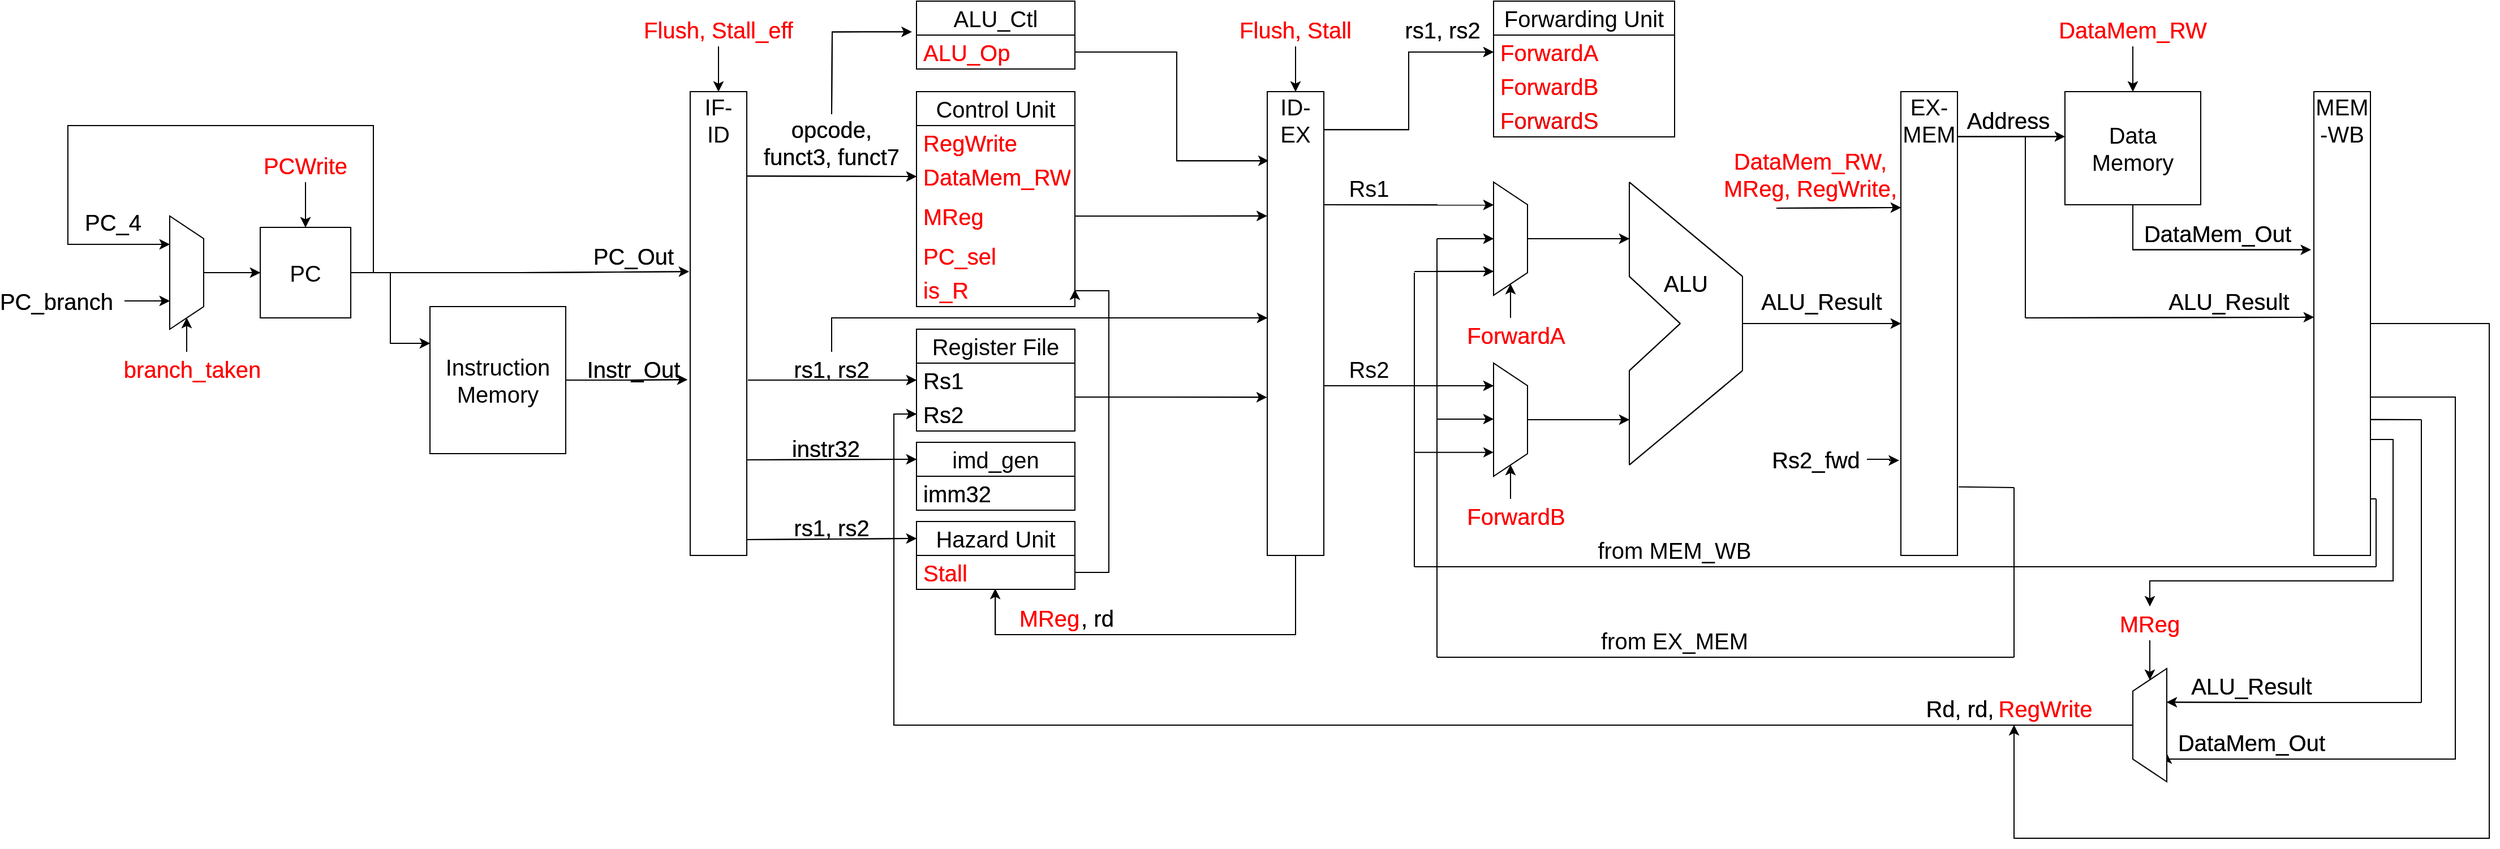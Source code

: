<mxfile version="28.0.7">
  <diagram name="Page-1" id="exNZjEdjrSMhz59zhskF">
    <mxGraphModel dx="3153" dy="2057" grid="1" gridSize="10" guides="1" tooltips="1" connect="1" arrows="1" fold="1" page="1" pageScale="1" pageWidth="850" pageHeight="1100" math="0" shadow="0">
      <root>
        <mxCell id="0" />
        <mxCell id="1" parent="0" />
        <mxCell id="0xzJO-wEVIprMYrc4dte-1" style="edgeStyle=orthogonalEdgeStyle;rounded=0;orthogonalLoop=1;jettySize=auto;html=1;exitX=1;exitY=0.5;exitDx=0;exitDy=0;entryX=0.25;entryY=1;entryDx=0;entryDy=0;" parent="1" source="0xzJO-wEVIprMYrc4dte-3" target="0xzJO-wEVIprMYrc4dte-5" edge="1">
          <mxGeometry relative="1" as="geometry">
            <Array as="points">
              <mxPoint x="490" y="320" />
              <mxPoint x="490" y="190" />
              <mxPoint x="220" y="190" />
              <mxPoint x="220" y="295" />
            </Array>
          </mxGeometry>
        </mxCell>
        <mxCell id="0xzJO-wEVIprMYrc4dte-2" style="edgeStyle=orthogonalEdgeStyle;rounded=0;orthogonalLoop=1;jettySize=auto;html=1;entryX=0;entryY=0.25;entryDx=0;entryDy=0;" parent="1" source="0xzJO-wEVIprMYrc4dte-3" target="0xzJO-wEVIprMYrc4dte-14" edge="1">
          <mxGeometry relative="1" as="geometry" />
        </mxCell>
        <mxCell id="0xzJO-wEVIprMYrc4dte-3" value="" style="whiteSpace=wrap;html=1;aspect=fixed;" parent="1" vertex="1">
          <mxGeometry x="390" y="280" width="80" height="80" as="geometry" />
        </mxCell>
        <mxCell id="0xzJO-wEVIprMYrc4dte-4" style="edgeStyle=orthogonalEdgeStyle;rounded=0;orthogonalLoop=1;jettySize=auto;html=1;exitX=0.5;exitY=0;exitDx=0;exitDy=0;entryX=0;entryY=0.5;entryDx=0;entryDy=0;" parent="1" source="0xzJO-wEVIprMYrc4dte-5" target="0xzJO-wEVIprMYrc4dte-3" edge="1">
          <mxGeometry relative="1" as="geometry" />
        </mxCell>
        <mxCell id="0xzJO-wEVIprMYrc4dte-5" value="" style="shape=trapezoid;perimeter=trapezoidPerimeter;whiteSpace=wrap;html=1;fixedSize=1;direction=south;" parent="1" vertex="1">
          <mxGeometry x="310" y="270" width="30" height="100" as="geometry" />
        </mxCell>
        <mxCell id="0xzJO-wEVIprMYrc4dte-6" value="" style="endArrow=classic;html=1;rounded=0;entryX=0.5;entryY=0;entryDx=0;entryDy=0;" parent="1" target="0xzJO-wEVIprMYrc4dte-3" edge="1">
          <mxGeometry width="50" height="50" relative="1" as="geometry">
            <mxPoint x="430" y="240" as="sourcePoint" />
            <mxPoint x="670" y="520" as="targetPoint" />
          </mxGeometry>
        </mxCell>
        <mxCell id="0xzJO-wEVIprMYrc4dte-7" value="PCWrite" style="text;html=1;align=center;verticalAlign=middle;whiteSpace=wrap;rounded=0;strokeWidth=4;fontSize=20;fontColor=#FF0000;" parent="1" vertex="1">
          <mxGeometry x="400" y="210" width="60" height="30" as="geometry" />
        </mxCell>
        <mxCell id="0xzJO-wEVIprMYrc4dte-8" value="PC" style="text;html=1;align=center;verticalAlign=middle;whiteSpace=wrap;rounded=0;fontSize=20;" parent="1" vertex="1">
          <mxGeometry x="400" y="305" width="60" height="30" as="geometry" />
        </mxCell>
        <mxCell id="0xzJO-wEVIprMYrc4dte-9" value="" style="endArrow=classic;html=1;rounded=0;entryX=0.75;entryY=1;entryDx=0;entryDy=0;" parent="1" target="0xzJO-wEVIprMYrc4dte-5" edge="1">
          <mxGeometry width="50" height="50" relative="1" as="geometry">
            <mxPoint x="270" y="345" as="sourcePoint" />
            <mxPoint x="240" y="370" as="targetPoint" />
          </mxGeometry>
        </mxCell>
        <mxCell id="0xzJO-wEVIprMYrc4dte-10" value="PC_4" style="text;html=1;align=center;verticalAlign=middle;whiteSpace=wrap;rounded=0;strokeWidth=4;fontSize=20;" parent="1" vertex="1">
          <mxGeometry x="230" y="260" width="60" height="30" as="geometry" />
        </mxCell>
        <mxCell id="0xzJO-wEVIprMYrc4dte-11" value="PC_branch" style="text;html=1;align=center;verticalAlign=middle;whiteSpace=wrap;rounded=0;strokeWidth=4;fontSize=20;" parent="1" vertex="1">
          <mxGeometry x="180" y="330" width="60" height="30" as="geometry" />
        </mxCell>
        <mxCell id="0xzJO-wEVIprMYrc4dte-12" value="" style="endArrow=classic;html=1;rounded=0;entryX=1;entryY=0.5;entryDx=0;entryDy=0;" parent="1" target="0xzJO-wEVIprMYrc4dte-5" edge="1">
          <mxGeometry width="50" height="50" relative="1" as="geometry">
            <mxPoint x="325" y="390" as="sourcePoint" />
            <mxPoint x="740" y="520" as="targetPoint" />
          </mxGeometry>
        </mxCell>
        <mxCell id="0xzJO-wEVIprMYrc4dte-13" value="branch_taken" style="text;html=1;align=center;verticalAlign=middle;whiteSpace=wrap;rounded=0;strokeWidth=4;fontSize=20;fontColor=#FF0000;" parent="1" vertex="1">
          <mxGeometry x="300" y="390" width="60" height="30" as="geometry" />
        </mxCell>
        <mxCell id="0xzJO-wEVIprMYrc4dte-14" value="" style="rounded=0;whiteSpace=wrap;html=1;" parent="1" vertex="1">
          <mxGeometry x="540" y="350" width="120" height="130" as="geometry" />
        </mxCell>
        <mxCell id="0xzJO-wEVIprMYrc4dte-15" value="Instruction&lt;div&gt;Memory&lt;/div&gt;" style="text;html=1;align=center;verticalAlign=middle;whiteSpace=wrap;rounded=0;fontSize=20;" parent="1" vertex="1">
          <mxGeometry x="570" y="400" width="60" height="30" as="geometry" />
        </mxCell>
        <mxCell id="0xzJO-wEVIprMYrc4dte-16" value="" style="rounded=0;whiteSpace=wrap;html=1;" parent="1" vertex="1">
          <mxGeometry x="770" y="160" width="50" height="410" as="geometry" />
        </mxCell>
        <mxCell id="0xzJO-wEVIprMYrc4dte-17" style="edgeStyle=orthogonalEdgeStyle;rounded=0;orthogonalLoop=1;jettySize=auto;html=1;entryX=-0.02;entryY=0.388;entryDx=0;entryDy=0;entryPerimeter=0;" parent="1" source="0xzJO-wEVIprMYrc4dte-3" target="0xzJO-wEVIprMYrc4dte-16" edge="1">
          <mxGeometry relative="1" as="geometry" />
        </mxCell>
        <mxCell id="0xzJO-wEVIprMYrc4dte-18" style="edgeStyle=orthogonalEdgeStyle;rounded=0;orthogonalLoop=1;jettySize=auto;html=1;entryX=-0.049;entryY=0.621;entryDx=0;entryDy=0;entryPerimeter=0;" parent="1" source="0xzJO-wEVIprMYrc4dte-14" target="0xzJO-wEVIprMYrc4dte-16" edge="1">
          <mxGeometry relative="1" as="geometry" />
        </mxCell>
        <mxCell id="0xzJO-wEVIprMYrc4dte-19" value="IF-&lt;div&gt;ID&lt;/div&gt;" style="text;html=1;align=center;verticalAlign=middle;whiteSpace=wrap;rounded=0;fontSize=20;" parent="1" vertex="1">
          <mxGeometry x="765" y="170" width="60" height="30" as="geometry" />
        </mxCell>
        <mxCell id="0xzJO-wEVIprMYrc4dte-20" value="Flush, Stall_eff" style="text;html=1;align=center;verticalAlign=middle;whiteSpace=wrap;rounded=0;strokeWidth=4;fontSize=20;fontColor=#FF0000;" parent="1" vertex="1">
          <mxGeometry x="720" y="90" width="150" height="30" as="geometry" />
        </mxCell>
        <mxCell id="0xzJO-wEVIprMYrc4dte-21" value="" style="endArrow=classic;html=1;rounded=0;entryX=0.5;entryY=0;entryDx=0;entryDy=0;exitX=0.5;exitY=1;exitDx=0;exitDy=0;" parent="1" source="0xzJO-wEVIprMYrc4dte-20" target="0xzJO-wEVIprMYrc4dte-16" edge="1">
          <mxGeometry width="50" height="50" relative="1" as="geometry">
            <mxPoint x="630" y="170" as="sourcePoint" />
            <mxPoint x="680" y="120" as="targetPoint" />
          </mxGeometry>
        </mxCell>
        <mxCell id="0xzJO-wEVIprMYrc4dte-22" value="PC_Out" style="text;html=1;align=center;verticalAlign=middle;whiteSpace=wrap;rounded=0;strokeWidth=4;fontSize=20;" parent="1" vertex="1">
          <mxGeometry x="690" y="290" width="60" height="30" as="geometry" />
        </mxCell>
        <mxCell id="0xzJO-wEVIprMYrc4dte-23" value="Instr_Out" style="text;html=1;align=center;verticalAlign=middle;whiteSpace=wrap;rounded=0;strokeWidth=4;fontSize=20;" parent="1" vertex="1">
          <mxGeometry x="690" y="390" width="60" height="30" as="geometry" />
        </mxCell>
        <mxCell id="0xzJO-wEVIprMYrc4dte-24" style="edgeStyle=orthogonalEdgeStyle;rounded=0;orthogonalLoop=1;jettySize=auto;html=1;entryX=0.497;entryY=0.982;entryDx=0;entryDy=0;entryPerimeter=0;" parent="1" source="0xzJO-wEVIprMYrc4dte-26" target="0xzJO-wEVIprMYrc4dte-47" edge="1">
          <mxGeometry relative="1" as="geometry">
            <mxPoint x="980" y="650" as="targetPoint" />
            <Array as="points">
              <mxPoint x="1305" y="640" />
              <mxPoint x="1040" y="640" />
            </Array>
          </mxGeometry>
        </mxCell>
        <mxCell id="0xzJO-wEVIprMYrc4dte-25" style="edgeStyle=orthogonalEdgeStyle;rounded=0;orthogonalLoop=1;jettySize=auto;html=1;exitX=1;exitY=0.082;exitDx=0;exitDy=0;entryX=0;entryY=0.5;entryDx=0;entryDy=0;exitPerimeter=0;" parent="1" source="0xzJO-wEVIprMYrc4dte-26" target="0xzJO-wEVIprMYrc4dte-75" edge="1">
          <mxGeometry relative="1" as="geometry">
            <Array as="points">
              <mxPoint x="1405" y="194" />
              <mxPoint x="1405" y="125" />
            </Array>
          </mxGeometry>
        </mxCell>
        <mxCell id="0xzJO-wEVIprMYrc4dte-26" value="" style="rounded=0;whiteSpace=wrap;html=1;" parent="1" vertex="1">
          <mxGeometry x="1280" y="160" width="50" height="410" as="geometry" />
        </mxCell>
        <mxCell id="0xzJO-wEVIprMYrc4dte-27" value="ID-&lt;div&gt;EX&lt;/div&gt;" style="text;html=1;align=center;verticalAlign=middle;whiteSpace=wrap;rounded=0;fontSize=20;" parent="1" vertex="1">
          <mxGeometry x="1275" y="170" width="60" height="30" as="geometry" />
        </mxCell>
        <mxCell id="0xzJO-wEVIprMYrc4dte-28" value="&lt;font style=&quot;font-size: 20px;&quot;&gt;Control Unit&lt;/font&gt;" style="swimlane;fontStyle=0;childLayout=stackLayout;horizontal=1;startSize=30;horizontalStack=0;resizeParent=1;resizeParentMax=0;resizeLast=0;collapsible=1;marginBottom=0;whiteSpace=wrap;html=1;" parent="1" vertex="1">
          <mxGeometry x="970" y="160" width="140" height="190" as="geometry" />
        </mxCell>
        <mxCell id="0xzJO-wEVIprMYrc4dte-29" value="RegWrite" style="text;strokeColor=none;fillColor=none;align=left;verticalAlign=middle;spacingLeft=4;spacingRight=4;overflow=hidden;points=[[0,0.5],[1,0.5]];portConstraint=eastwest;rotatable=0;whiteSpace=wrap;html=1;fontSize=20;fontColor=#FF0000;" parent="0xzJO-wEVIprMYrc4dte-28" vertex="1">
          <mxGeometry y="30" width="140" height="30" as="geometry" />
        </mxCell>
        <mxCell id="0xzJO-wEVIprMYrc4dte-30" value="DataMem_RW" style="text;strokeColor=none;fillColor=none;align=left;verticalAlign=middle;spacingLeft=4;spacingRight=4;overflow=hidden;points=[[0,0.5],[1,0.5]];portConstraint=eastwest;rotatable=0;whiteSpace=wrap;html=1;fontSize=20;fontColor=#FF0000;" parent="0xzJO-wEVIprMYrc4dte-28" vertex="1">
          <mxGeometry y="60" width="140" height="30" as="geometry" />
        </mxCell>
        <mxCell id="0xzJO-wEVIprMYrc4dte-31" value="MReg" style="text;strokeColor=none;fillColor=none;align=left;verticalAlign=middle;spacingLeft=4;spacingRight=4;overflow=hidden;points=[[0,0.5],[1,0.5]];portConstraint=eastwest;rotatable=0;whiteSpace=wrap;html=1;fontSize=20;fontColor=#FF0000;" parent="0xzJO-wEVIprMYrc4dte-28" vertex="1">
          <mxGeometry y="90" width="140" height="40" as="geometry" />
        </mxCell>
        <mxCell id="0xzJO-wEVIprMYrc4dte-32" value="PC_sel" style="text;strokeColor=none;fillColor=none;align=left;verticalAlign=middle;spacingLeft=4;spacingRight=4;overflow=hidden;points=[[0,0.5],[1,0.5]];portConstraint=eastwest;rotatable=0;whiteSpace=wrap;html=1;fontSize=20;fontColor=#FF0000;" parent="0xzJO-wEVIprMYrc4dte-28" vertex="1">
          <mxGeometry y="130" width="140" height="30" as="geometry" />
        </mxCell>
        <mxCell id="0xzJO-wEVIprMYrc4dte-33" value="is_R" style="text;strokeColor=none;fillColor=none;align=left;verticalAlign=middle;spacingLeft=4;spacingRight=4;overflow=hidden;points=[[0,0.5],[1,0.5]];portConstraint=eastwest;rotatable=0;whiteSpace=wrap;html=1;fontSize=20;fontColor=#FF0000;" parent="0xzJO-wEVIprMYrc4dte-28" vertex="1">
          <mxGeometry y="160" width="140" height="30" as="geometry" />
        </mxCell>
        <mxCell id="0xzJO-wEVIprMYrc4dte-34" value="" style="endArrow=classic;html=1;rounded=0;entryX=0;entryY=0.5;entryDx=0;entryDy=0;exitX=0.993;exitY=0.182;exitDx=0;exitDy=0;exitPerimeter=0;" parent="1" source="0xzJO-wEVIprMYrc4dte-16" target="0xzJO-wEVIprMYrc4dte-30" edge="1">
          <mxGeometry width="50" height="50" relative="1" as="geometry">
            <mxPoint x="870" y="240" as="sourcePoint" />
            <mxPoint x="920" y="190" as="targetPoint" />
          </mxGeometry>
        </mxCell>
        <mxCell id="0xzJO-wEVIprMYrc4dte-35" value="opcode,&lt;div&gt;funct3, funct7&lt;/div&gt;" style="text;html=1;align=center;verticalAlign=middle;whiteSpace=wrap;rounded=0;fontSize=20;" parent="1" vertex="1">
          <mxGeometry x="825" y="190" width="140" height="30" as="geometry" />
        </mxCell>
        <mxCell id="0xzJO-wEVIprMYrc4dte-36" style="edgeStyle=orthogonalEdgeStyle;rounded=0;orthogonalLoop=1;jettySize=auto;html=1;entryX=-0.006;entryY=0.268;entryDx=0;entryDy=0;entryPerimeter=0;" parent="1" source="0xzJO-wEVIprMYrc4dte-31" target="0xzJO-wEVIprMYrc4dte-26" edge="1">
          <mxGeometry relative="1" as="geometry">
            <mxPoint x="1270" y="270" as="targetPoint" />
          </mxGeometry>
        </mxCell>
        <mxCell id="0xzJO-wEVIprMYrc4dte-37" value="&lt;font style=&quot;font-size: 20px;&quot;&gt;Register File&lt;/font&gt;" style="swimlane;fontStyle=0;childLayout=stackLayout;horizontal=1;startSize=30;horizontalStack=0;resizeParent=1;resizeParentMax=0;resizeLast=0;collapsible=1;marginBottom=0;whiteSpace=wrap;html=1;" parent="1" vertex="1">
          <mxGeometry x="970" y="370" width="140" height="90" as="geometry" />
        </mxCell>
        <mxCell id="0xzJO-wEVIprMYrc4dte-38" value="Rs1" style="text;strokeColor=none;fillColor=none;align=left;verticalAlign=middle;spacingLeft=4;spacingRight=4;overflow=hidden;points=[[0,0.5],[1,0.5]];portConstraint=eastwest;rotatable=0;whiteSpace=wrap;html=1;fontSize=20;fontColor=light-dark(#000000,#FFFFFF);" parent="0xzJO-wEVIprMYrc4dte-37" vertex="1">
          <mxGeometry y="30" width="140" height="30" as="geometry" />
        </mxCell>
        <mxCell id="0xzJO-wEVIprMYrc4dte-39" value="Rs2" style="text;strokeColor=none;fillColor=none;align=left;verticalAlign=middle;spacingLeft=4;spacingRight=4;overflow=hidden;points=[[0,0.5],[1,0.5]];portConstraint=eastwest;rotatable=0;whiteSpace=wrap;html=1;fontSize=20;fontColor=light-dark(#000000,#FFFFFF);" parent="0xzJO-wEVIprMYrc4dte-37" vertex="1">
          <mxGeometry y="60" width="140" height="30" as="geometry" />
        </mxCell>
        <mxCell id="0xzJO-wEVIprMYrc4dte-40" value="" style="endArrow=classic;html=1;rounded=0;entryX=0;entryY=0.5;entryDx=0;entryDy=0;" parent="1" target="0xzJO-wEVIprMYrc4dte-38" edge="1">
          <mxGeometry width="50" height="50" relative="1" as="geometry">
            <mxPoint x="821" y="415" as="sourcePoint" />
            <mxPoint x="770" y="480" as="targetPoint" />
          </mxGeometry>
        </mxCell>
        <mxCell id="0xzJO-wEVIprMYrc4dte-41" style="edgeStyle=orthogonalEdgeStyle;rounded=0;orthogonalLoop=1;jettySize=auto;html=1;exitX=0.5;exitY=0;exitDx=0;exitDy=0;" parent="1" source="0xzJO-wEVIprMYrc4dte-42" target="0xzJO-wEVIprMYrc4dte-26" edge="1">
          <mxGeometry relative="1" as="geometry">
            <Array as="points">
              <mxPoint x="895" y="360" />
            </Array>
          </mxGeometry>
        </mxCell>
        <mxCell id="0xzJO-wEVIprMYrc4dte-42" value="rs1, rs2" style="text;html=1;align=center;verticalAlign=middle;whiteSpace=wrap;rounded=0;fontSize=20;" parent="1" vertex="1">
          <mxGeometry x="825" y="390" width="140" height="30" as="geometry" />
        </mxCell>
        <mxCell id="0xzJO-wEVIprMYrc4dte-43" value="MReg" style="text;html=1;align=center;verticalAlign=middle;whiteSpace=wrap;rounded=0;strokeWidth=4;fontSize=20;fontColor=#FF0000;movable=1;resizable=1;rotatable=1;deletable=1;editable=1;locked=0;connectable=1;" parent="1" vertex="1">
          <mxGeometry x="1050" y="610" width="75" height="30" as="geometry" />
        </mxCell>
        <mxCell id="0xzJO-wEVIprMYrc4dte-44" value=", rd" style="text;html=1;align=center;verticalAlign=middle;whiteSpace=wrap;rounded=0;fontSize=20;movable=1;resizable=1;rotatable=1;deletable=1;editable=1;locked=0;connectable=1;" parent="1" vertex="1">
          <mxGeometry x="1100" y="610" width="60" height="30" as="geometry" />
        </mxCell>
        <mxCell id="0xzJO-wEVIprMYrc4dte-45" style="edgeStyle=orthogonalEdgeStyle;rounded=0;orthogonalLoop=1;jettySize=auto;html=1;entryX=1;entryY=0.5;entryDx=0;entryDy=0;exitX=1;exitY=0.5;exitDx=0;exitDy=0;" parent="1" source="0xzJO-wEVIprMYrc4dte-47" target="0xzJO-wEVIprMYrc4dte-33" edge="1">
          <mxGeometry relative="1" as="geometry">
            <Array as="points">
              <mxPoint x="1140" y="585" />
              <mxPoint x="1140" y="336" />
              <mxPoint x="1110" y="336" />
            </Array>
          </mxGeometry>
        </mxCell>
        <mxCell id="0xzJO-wEVIprMYrc4dte-46" value="&lt;font style=&quot;font-size: 20px;&quot;&gt;Hazard Unit&lt;/font&gt;" style="swimlane;fontStyle=0;childLayout=stackLayout;horizontal=1;startSize=30;horizontalStack=0;resizeParent=1;resizeParentMax=0;resizeLast=0;collapsible=1;marginBottom=0;whiteSpace=wrap;html=1;" parent="1" vertex="1">
          <mxGeometry x="970" y="540" width="140" height="60" as="geometry" />
        </mxCell>
        <mxCell id="0xzJO-wEVIprMYrc4dte-47" value="Stall" style="text;strokeColor=none;fillColor=none;align=left;verticalAlign=middle;spacingLeft=4;spacingRight=4;overflow=hidden;points=[[0,0.5],[1,0.5]];portConstraint=eastwest;rotatable=0;whiteSpace=wrap;html=1;fontSize=20;fontColor=#FF0000;" parent="0xzJO-wEVIprMYrc4dte-46" vertex="1">
          <mxGeometry y="30" width="140" height="30" as="geometry" />
        </mxCell>
        <mxCell id="0xzJO-wEVIprMYrc4dte-48" value="&lt;font style=&quot;font-size: 20px;&quot;&gt;ALU_Ctl&lt;/font&gt;" style="swimlane;fontStyle=0;childLayout=stackLayout;horizontal=1;startSize=30;horizontalStack=0;resizeParent=1;resizeParentMax=0;resizeLast=0;collapsible=1;marginBottom=0;whiteSpace=wrap;html=1;" parent="1" vertex="1">
          <mxGeometry x="970" y="80" width="140" height="60" as="geometry" />
        </mxCell>
        <mxCell id="0xzJO-wEVIprMYrc4dte-49" value="ALU_Op" style="text;strokeColor=none;fillColor=none;align=left;verticalAlign=middle;spacingLeft=4;spacingRight=4;overflow=hidden;points=[[0,0.5],[1,0.5]];portConstraint=eastwest;rotatable=0;whiteSpace=wrap;html=1;fontSize=20;fontColor=#FF0000;" parent="0xzJO-wEVIprMYrc4dte-48" vertex="1">
          <mxGeometry y="30" width="140" height="30" as="geometry" />
        </mxCell>
        <mxCell id="0xzJO-wEVIprMYrc4dte-50" style="edgeStyle=orthogonalEdgeStyle;rounded=0;orthogonalLoop=1;jettySize=auto;html=1;entryX=-0.03;entryY=-0.095;entryDx=0;entryDy=0;entryPerimeter=0;" parent="1" target="0xzJO-wEVIprMYrc4dte-49" edge="1">
          <mxGeometry relative="1" as="geometry">
            <mxPoint x="895" y="180" as="sourcePoint" />
          </mxGeometry>
        </mxCell>
        <mxCell id="0xzJO-wEVIprMYrc4dte-51" style="edgeStyle=orthogonalEdgeStyle;rounded=0;orthogonalLoop=1;jettySize=auto;html=1;entryX=0.023;entryY=0.149;entryDx=0;entryDy=0;entryPerimeter=0;" parent="1" source="0xzJO-wEVIprMYrc4dte-49" target="0xzJO-wEVIprMYrc4dte-26" edge="1">
          <mxGeometry relative="1" as="geometry">
            <Array as="points">
              <mxPoint x="1200" y="125" />
              <mxPoint x="1200" y="221" />
            </Array>
          </mxGeometry>
        </mxCell>
        <mxCell id="0xzJO-wEVIprMYrc4dte-52" style="edgeStyle=orthogonalEdgeStyle;rounded=0;orthogonalLoop=1;jettySize=auto;html=1;entryX=-0.008;entryY=0.659;entryDx=0;entryDy=0;entryPerimeter=0;" parent="1" source="0xzJO-wEVIprMYrc4dte-39" target="0xzJO-wEVIprMYrc4dte-26" edge="1">
          <mxGeometry relative="1" as="geometry">
            <Array as="points">
              <mxPoint x="1150" y="430" />
              <mxPoint x="1150" y="430" />
            </Array>
          </mxGeometry>
        </mxCell>
        <mxCell id="0xzJO-wEVIprMYrc4dte-53" value="&lt;font style=&quot;font-size: 20px;&quot;&gt;imd_gen&lt;/font&gt;" style="swimlane;fontStyle=0;childLayout=stackLayout;horizontal=1;startSize=30;horizontalStack=0;resizeParent=1;resizeParentMax=0;resizeLast=0;collapsible=1;marginBottom=0;whiteSpace=wrap;html=1;" parent="1" vertex="1">
          <mxGeometry x="970" y="470" width="140" height="60" as="geometry" />
        </mxCell>
        <mxCell id="0xzJO-wEVIprMYrc4dte-54" value="imm32" style="text;strokeColor=none;fillColor=none;align=left;verticalAlign=middle;spacingLeft=4;spacingRight=4;overflow=hidden;points=[[0,0.5],[1,0.5]];portConstraint=eastwest;rotatable=0;whiteSpace=wrap;html=1;fontSize=20;fontColor=light-dark(#000000,#FFFFFF);" parent="0xzJO-wEVIprMYrc4dte-53" vertex="1">
          <mxGeometry y="30" width="140" height="30" as="geometry" />
        </mxCell>
        <mxCell id="0xzJO-wEVIprMYrc4dte-55" value="" style="endArrow=classic;html=1;rounded=0;entryX=0;entryY=0.25;entryDx=0;entryDy=0;exitX=0.99;exitY=0.794;exitDx=0;exitDy=0;exitPerimeter=0;" parent="1" source="0xzJO-wEVIprMYrc4dte-16" target="0xzJO-wEVIprMYrc4dte-53" edge="1">
          <mxGeometry width="50" height="50" relative="1" as="geometry">
            <mxPoint x="1030" y="540" as="sourcePoint" />
            <mxPoint x="1080" y="490" as="targetPoint" />
          </mxGeometry>
        </mxCell>
        <mxCell id="0xzJO-wEVIprMYrc4dte-56" value="instr32" style="text;html=1;align=center;verticalAlign=middle;whiteSpace=wrap;rounded=0;fontSize=20;" parent="1" vertex="1">
          <mxGeometry x="820" y="460" width="140" height="30" as="geometry" />
        </mxCell>
        <mxCell id="0xzJO-wEVIprMYrc4dte-57" value="" style="endArrow=classic;html=1;rounded=0;entryX=0;entryY=0.25;entryDx=0;entryDy=0;exitX=0.991;exitY=0.966;exitDx=0;exitDy=0;exitPerimeter=0;" parent="1" source="0xzJO-wEVIprMYrc4dte-16" target="0xzJO-wEVIprMYrc4dte-46" edge="1">
          <mxGeometry width="50" height="50" relative="1" as="geometry">
            <mxPoint x="990" y="500" as="sourcePoint" />
            <mxPoint x="1040" y="450" as="targetPoint" />
          </mxGeometry>
        </mxCell>
        <mxCell id="0xzJO-wEVIprMYrc4dte-58" value="rs1, rs2" style="text;html=1;align=center;verticalAlign=middle;whiteSpace=wrap;rounded=0;fontSize=20;" parent="1" vertex="1">
          <mxGeometry x="825" y="530" width="140" height="30" as="geometry" />
        </mxCell>
        <mxCell id="0xzJO-wEVIprMYrc4dte-59" value="Flush, Stall" style="text;html=1;align=center;verticalAlign=middle;whiteSpace=wrap;rounded=0;strokeWidth=4;fontSize=20;fontColor=#FF0000;" parent="1" vertex="1">
          <mxGeometry x="1230" y="90" width="150" height="30" as="geometry" />
        </mxCell>
        <mxCell id="0xzJO-wEVIprMYrc4dte-60" value="" style="endArrow=classic;html=1;rounded=0;entryX=0.5;entryY=0;entryDx=0;entryDy=0;exitX=0.5;exitY=1;exitDx=0;exitDy=0;" parent="1" source="0xzJO-wEVIprMYrc4dte-59" edge="1">
          <mxGeometry width="50" height="50" relative="1" as="geometry">
            <mxPoint x="1140" y="170" as="sourcePoint" />
            <mxPoint x="1305" y="160" as="targetPoint" />
          </mxGeometry>
        </mxCell>
        <mxCell id="0xzJO-wEVIprMYrc4dte-61" value="" style="group" parent="1" vertex="1" connectable="0">
          <mxGeometry x="1600" y="240" width="100" height="250" as="geometry" />
        </mxCell>
        <mxCell id="0xzJO-wEVIprMYrc4dte-62" value="" style="endArrow=none;html=1;rounded=0;movable=1;resizable=1;rotatable=1;deletable=1;editable=1;locked=0;connectable=1;" parent="0xzJO-wEVIprMYrc4dte-61" edge="1">
          <mxGeometry width="50" height="50" relative="1" as="geometry">
            <mxPoint y="83.333" as="sourcePoint" />
            <mxPoint as="targetPoint" />
          </mxGeometry>
        </mxCell>
        <mxCell id="0xzJO-wEVIprMYrc4dte-63" value="" style="endArrow=none;html=1;rounded=0;movable=1;resizable=1;rotatable=1;deletable=1;editable=1;locked=0;connectable=1;" parent="0xzJO-wEVIprMYrc4dte-61" edge="1">
          <mxGeometry width="50" height="50" relative="1" as="geometry">
            <mxPoint x="45.0" y="125.0" as="sourcePoint" />
            <mxPoint y="83.333" as="targetPoint" />
          </mxGeometry>
        </mxCell>
        <mxCell id="0xzJO-wEVIprMYrc4dte-64" value="" style="endArrow=none;html=1;rounded=0;movable=1;resizable=1;rotatable=1;deletable=1;editable=1;locked=0;connectable=1;" parent="0xzJO-wEVIprMYrc4dte-61" edge="1">
          <mxGeometry width="50" height="50" relative="1" as="geometry">
            <mxPoint y="250.0" as="sourcePoint" />
            <mxPoint y="166.667" as="targetPoint" />
          </mxGeometry>
        </mxCell>
        <mxCell id="0xzJO-wEVIprMYrc4dte-65" value="" style="endArrow=none;html=1;rounded=0;movable=1;resizable=1;rotatable=1;deletable=1;editable=1;locked=0;connectable=1;" parent="0xzJO-wEVIprMYrc4dte-61" edge="1">
          <mxGeometry width="50" height="50" relative="1" as="geometry">
            <mxPoint x="45.0" y="125.0" as="sourcePoint" />
            <mxPoint y="166.667" as="targetPoint" />
          </mxGeometry>
        </mxCell>
        <mxCell id="0xzJO-wEVIprMYrc4dte-66" value="" style="endArrow=none;html=1;rounded=0;movable=1;resizable=1;rotatable=1;deletable=1;editable=1;locked=0;connectable=1;" parent="0xzJO-wEVIprMYrc4dte-61" edge="1">
          <mxGeometry width="50" height="50" relative="1" as="geometry">
            <mxPoint x="100" y="83.333" as="sourcePoint" />
            <mxPoint as="targetPoint" />
          </mxGeometry>
        </mxCell>
        <mxCell id="0xzJO-wEVIprMYrc4dte-67" value="" style="endArrow=none;html=1;rounded=0;movable=1;resizable=1;rotatable=1;deletable=1;editable=1;locked=0;connectable=1;" parent="0xzJO-wEVIprMYrc4dte-61" edge="1">
          <mxGeometry width="50" height="50" relative="1" as="geometry">
            <mxPoint x="100" y="166.667" as="sourcePoint" />
            <mxPoint y="250.0" as="targetPoint" />
          </mxGeometry>
        </mxCell>
        <mxCell id="0xzJO-wEVIprMYrc4dte-68" value="" style="endArrow=none;html=1;rounded=0;movable=1;resizable=1;rotatable=1;deletable=1;editable=1;locked=0;connectable=1;" parent="0xzJO-wEVIprMYrc4dte-61" edge="1">
          <mxGeometry width="50" height="50" relative="1" as="geometry">
            <mxPoint x="100" y="166.667" as="sourcePoint" />
            <mxPoint x="100" y="83.333" as="targetPoint" />
          </mxGeometry>
        </mxCell>
        <mxCell id="0xzJO-wEVIprMYrc4dte-69" value="ALU" style="text;html=1;align=center;verticalAlign=middle;whiteSpace=wrap;rounded=0;fontSize=20;" parent="0xzJO-wEVIprMYrc4dte-61" vertex="1">
          <mxGeometry x="16.995" y="72.917" width="65.999" height="31.25" as="geometry" />
        </mxCell>
        <mxCell id="0xzJO-wEVIprMYrc4dte-70" style="edgeStyle=orthogonalEdgeStyle;rounded=0;orthogonalLoop=1;jettySize=auto;html=1;" parent="1" source="0xzJO-wEVIprMYrc4dte-71" edge="1">
          <mxGeometry relative="1" as="geometry">
            <mxPoint x="1600" y="290" as="targetPoint" />
          </mxGeometry>
        </mxCell>
        <mxCell id="0xzJO-wEVIprMYrc4dte-71" value="" style="shape=trapezoid;perimeter=trapezoidPerimeter;whiteSpace=wrap;html=1;fixedSize=1;direction=south;" parent="1" vertex="1">
          <mxGeometry x="1480" y="240" width="30" height="100" as="geometry" />
        </mxCell>
        <mxCell id="0xzJO-wEVIprMYrc4dte-72" style="edgeStyle=orthogonalEdgeStyle;rounded=0;orthogonalLoop=1;jettySize=auto;html=1;" parent="1" source="0xzJO-wEVIprMYrc4dte-73" edge="1">
          <mxGeometry relative="1" as="geometry">
            <mxPoint x="1600" y="450" as="targetPoint" />
          </mxGeometry>
        </mxCell>
        <mxCell id="0xzJO-wEVIprMYrc4dte-73" value="" style="shape=trapezoid;perimeter=trapezoidPerimeter;whiteSpace=wrap;html=1;fixedSize=1;direction=south;" parent="1" vertex="1">
          <mxGeometry x="1480" y="400" width="30" height="100" as="geometry" />
        </mxCell>
        <mxCell id="0xzJO-wEVIprMYrc4dte-74" value="&lt;font style=&quot;font-size: 20px;&quot;&gt;Forwarding Unit&lt;/font&gt;" style="swimlane;fontStyle=0;childLayout=stackLayout;horizontal=1;startSize=30;horizontalStack=0;resizeParent=1;resizeParentMax=0;resizeLast=0;collapsible=1;marginBottom=0;whiteSpace=wrap;html=1;" parent="1" vertex="1">
          <mxGeometry x="1480" y="80" width="160" height="120" as="geometry" />
        </mxCell>
        <mxCell id="0xzJO-wEVIprMYrc4dte-75" value="ForwardA" style="text;strokeColor=none;fillColor=none;align=left;verticalAlign=middle;spacingLeft=4;spacingRight=4;overflow=hidden;points=[[0,0.5],[1,0.5]];portConstraint=eastwest;rotatable=0;whiteSpace=wrap;html=1;fontSize=20;fontColor=#FF0000;" parent="0xzJO-wEVIprMYrc4dte-74" vertex="1">
          <mxGeometry y="30" width="160" height="30" as="geometry" />
        </mxCell>
        <mxCell id="0xzJO-wEVIprMYrc4dte-76" value="ForwardB" style="text;strokeColor=none;fillColor=none;align=left;verticalAlign=middle;spacingLeft=4;spacingRight=4;overflow=hidden;points=[[0,0.5],[1,0.5]];portConstraint=eastwest;rotatable=0;whiteSpace=wrap;html=1;fontSize=20;fontColor=#FF0000;" parent="0xzJO-wEVIprMYrc4dte-74" vertex="1">
          <mxGeometry y="60" width="160" height="30" as="geometry" />
        </mxCell>
        <mxCell id="0xzJO-wEVIprMYrc4dte-77" value="ForwardS" style="text;strokeColor=none;fillColor=none;align=left;verticalAlign=middle;spacingLeft=4;spacingRight=4;overflow=hidden;points=[[0,0.5],[1,0.5]];portConstraint=eastwest;rotatable=0;whiteSpace=wrap;html=1;fontSize=20;fontColor=light-dark(#000000,#FF3333);" parent="0xzJO-wEVIprMYrc4dte-74" vertex="1">
          <mxGeometry y="90" width="160" height="30" as="geometry" />
        </mxCell>
        <mxCell id="0xzJO-wEVIprMYrc4dte-78" value="" style="endArrow=classic;html=1;rounded=0;entryX=1;entryY=0.5;entryDx=0;entryDy=0;" parent="1" edge="1">
          <mxGeometry width="50" height="50" relative="1" as="geometry">
            <mxPoint x="1495" y="520" as="sourcePoint" />
            <mxPoint x="1495" y="490" as="targetPoint" />
          </mxGeometry>
        </mxCell>
        <mxCell id="0xzJO-wEVIprMYrc4dte-79" value="ForwardB" style="text;html=1;align=center;verticalAlign=middle;whiteSpace=wrap;rounded=0;strokeWidth=4;fontSize=20;fontColor=#FF0000;" parent="1" vertex="1">
          <mxGeometry x="1470" y="520" width="60" height="30" as="geometry" />
        </mxCell>
        <mxCell id="0xzJO-wEVIprMYrc4dte-80" value="" style="endArrow=classic;html=1;rounded=0;entryX=1;entryY=0.5;entryDx=0;entryDy=0;" parent="1" edge="1">
          <mxGeometry width="50" height="50" relative="1" as="geometry">
            <mxPoint x="1495" y="360" as="sourcePoint" />
            <mxPoint x="1495" y="330" as="targetPoint" />
          </mxGeometry>
        </mxCell>
        <mxCell id="0xzJO-wEVIprMYrc4dte-81" value="ForwardA" style="text;html=1;align=center;verticalAlign=middle;whiteSpace=wrap;rounded=0;strokeWidth=4;fontSize=20;fontColor=#FF0000;" parent="1" vertex="1">
          <mxGeometry x="1470" y="360" width="60" height="30" as="geometry" />
        </mxCell>
        <mxCell id="0xzJO-wEVIprMYrc4dte-82" value="rs1, rs2" style="text;html=1;align=center;verticalAlign=middle;whiteSpace=wrap;rounded=0;fontSize=20;" parent="1" vertex="1">
          <mxGeometry x="1400" y="90" width="70" height="30" as="geometry" />
        </mxCell>
        <mxCell id="0xzJO-wEVIprMYrc4dte-83" value="" style="endArrow=classic;html=1;rounded=0;exitX=0.999;exitY=0.268;exitDx=0;exitDy=0;exitPerimeter=0;" parent="1" edge="1">
          <mxGeometry width="50" height="50" relative="1" as="geometry">
            <mxPoint x="1329.95" y="260" as="sourcePoint" />
            <mxPoint x="1480" y="260.12" as="targetPoint" />
          </mxGeometry>
        </mxCell>
        <mxCell id="0xzJO-wEVIprMYrc4dte-84" value="" style="endArrow=classic;html=1;rounded=0;exitX=0.999;exitY=0.268;exitDx=0;exitDy=0;exitPerimeter=0;" parent="1" edge="1">
          <mxGeometry width="50" height="50" relative="1" as="geometry">
            <mxPoint x="1330" y="420" as="sourcePoint" />
            <mxPoint x="1480" y="420" as="targetPoint" />
          </mxGeometry>
        </mxCell>
        <mxCell id="0xzJO-wEVIprMYrc4dte-87" value="" style="endArrow=classic;html=1;rounded=0;entryX=0.5;entryY=1;entryDx=0;entryDy=0;" parent="1" target="0xzJO-wEVIprMYrc4dte-71" edge="1">
          <mxGeometry width="50" height="50" relative="1" as="geometry">
            <mxPoint x="1430" y="290" as="sourcePoint" />
            <mxPoint x="1500" y="290" as="targetPoint" />
          </mxGeometry>
        </mxCell>
        <mxCell id="0xzJO-wEVIprMYrc4dte-88" value="" style="endArrow=classic;html=1;rounded=0;entryX=0.5;entryY=1;entryDx=0;entryDy=0;" parent="1" edge="1">
          <mxGeometry width="50" height="50" relative="1" as="geometry">
            <mxPoint x="1430" y="318.89" as="sourcePoint" />
            <mxPoint x="1480" y="318.89" as="targetPoint" />
          </mxGeometry>
        </mxCell>
        <mxCell id="0xzJO-wEVIprMYrc4dte-89" value="" style="endArrow=classic;html=1;rounded=0;entryX=0.5;entryY=1;entryDx=0;entryDy=0;" parent="1" edge="1">
          <mxGeometry width="50" height="50" relative="1" as="geometry">
            <mxPoint x="1430" y="449.44" as="sourcePoint" />
            <mxPoint x="1480" y="449.44" as="targetPoint" />
          </mxGeometry>
        </mxCell>
        <mxCell id="0xzJO-wEVIprMYrc4dte-95" value="" style="rounded=0;whiteSpace=wrap;html=1;" parent="1" vertex="1">
          <mxGeometry x="1840" y="160" width="50" height="410" as="geometry" />
        </mxCell>
        <mxCell id="0xzJO-wEVIprMYrc4dte-96" value="" style="endArrow=classic;html=1;rounded=0;entryX=0;entryY=0.5;entryDx=0;entryDy=0;" parent="1" target="0xzJO-wEVIprMYrc4dte-95" edge="1">
          <mxGeometry width="50" height="50" relative="1" as="geometry">
            <mxPoint x="1700" y="365" as="sourcePoint" />
            <mxPoint x="1480" y="400" as="targetPoint" />
          </mxGeometry>
        </mxCell>
        <mxCell id="0xzJO-wEVIprMYrc4dte-97" value="ALU_Result" style="text;html=1;align=center;verticalAlign=middle;whiteSpace=wrap;rounded=0;fontSize=20;" parent="1" vertex="1">
          <mxGeometry x="1710" y="330" width="120" height="30" as="geometry" />
        </mxCell>
        <mxCell id="0xzJO-wEVIprMYrc4dte-98" value="Rs2_fwd" style="text;html=1;align=center;verticalAlign=middle;whiteSpace=wrap;rounded=0;fontSize=20;" parent="1" vertex="1">
          <mxGeometry x="1720" y="470" width="90" height="30" as="geometry" />
        </mxCell>
        <mxCell id="0xzJO-wEVIprMYrc4dte-99" style="edgeStyle=orthogonalEdgeStyle;rounded=0;orthogonalLoop=1;jettySize=auto;html=1;entryX=-0.033;entryY=0.795;entryDx=0;entryDy=0;entryPerimeter=0;" parent="1" source="0xzJO-wEVIprMYrc4dte-98" target="0xzJO-wEVIprMYrc4dte-95" edge="1">
          <mxGeometry relative="1" as="geometry" />
        </mxCell>
        <mxCell id="0xzJO-wEVIprMYrc4dte-100" value="" style="endArrow=classic;html=1;rounded=0;entryX=0;entryY=0.25;entryDx=0;entryDy=0;" parent="1" target="0xzJO-wEVIprMYrc4dte-95" edge="1">
          <mxGeometry width="50" height="50" relative="1" as="geometry">
            <mxPoint x="1730" y="263" as="sourcePoint" />
            <mxPoint x="1290" y="290" as="targetPoint" />
          </mxGeometry>
        </mxCell>
        <mxCell id="0xzJO-wEVIprMYrc4dte-101" value="&lt;font style=&quot;color: #FF0000;&quot;&gt;DataMem_RW,&lt;/font&gt;&lt;div&gt;&lt;font style=&quot;color: #FF0000;&quot;&gt;MReg,&amp;nbsp;&lt;/font&gt;&lt;span style=&quot;color: #FF0000; background-color: transparent;&quot;&gt;RegWrite,&lt;/span&gt;&lt;div&gt;&lt;br&gt;&lt;/div&gt;&lt;/div&gt;" style="text;html=1;align=center;verticalAlign=middle;whiteSpace=wrap;rounded=0;fontSize=20;" parent="1" vertex="1">
          <mxGeometry x="1670" y="230" width="180" height="30" as="geometry" />
        </mxCell>
        <mxCell id="0xzJO-wEVIprMYrc4dte-102" value="EX-&lt;div&gt;MEM&lt;/div&gt;" style="text;html=1;align=center;verticalAlign=middle;whiteSpace=wrap;rounded=0;fontSize=20;" parent="1" vertex="1">
          <mxGeometry x="1835" y="170" width="60" height="30" as="geometry" />
        </mxCell>
        <mxCell id="0xzJO-wEVIprMYrc4dte-103" value="" style="group" parent="1" vertex="1" connectable="0">
          <mxGeometry x="1985" y="160" width="120" height="100" as="geometry" />
        </mxCell>
        <mxCell id="0xzJO-wEVIprMYrc4dte-104" value="" style="rounded=0;whiteSpace=wrap;html=1;" parent="0xzJO-wEVIprMYrc4dte-103" vertex="1">
          <mxGeometry width="120" height="100" as="geometry" />
        </mxCell>
        <mxCell id="0xzJO-wEVIprMYrc4dte-105" value="Data&lt;br&gt;Memory" style="text;html=1;align=center;verticalAlign=middle;whiteSpace=wrap;rounded=0;fontSize=20;" parent="0xzJO-wEVIprMYrc4dte-103" vertex="1">
          <mxGeometry y="35" width="120" height="30" as="geometry" />
        </mxCell>
        <mxCell id="0xzJO-wEVIprMYrc4dte-106" value="" style="endArrow=classic;html=1;rounded=0;entryX=0;entryY=0;entryDx=0;entryDy=0;" parent="1" edge="1">
          <mxGeometry width="50" height="50" relative="1" as="geometry">
            <mxPoint x="1890" y="199.69" as="sourcePoint" />
            <mxPoint x="1985" y="199.69" as="targetPoint" />
          </mxGeometry>
        </mxCell>
        <mxCell id="0xzJO-wEVIprMYrc4dte-107" value="Address" style="text;html=1;align=center;verticalAlign=middle;whiteSpace=wrap;rounded=0;fontSize=20;" parent="1" vertex="1">
          <mxGeometry x="1890" y="170" width="90" height="30" as="geometry" />
        </mxCell>
        <mxCell id="0xzJO-wEVIprMYrc4dte-108" value="DataMem_RW" style="text;html=1;align=center;verticalAlign=middle;whiteSpace=wrap;rounded=0;strokeWidth=4;fontSize=20;fontColor=#FF0000;" parent="1" vertex="1">
          <mxGeometry x="1970" y="90" width="150" height="30" as="geometry" />
        </mxCell>
        <mxCell id="0xzJO-wEVIprMYrc4dte-109" value="" style="endArrow=classic;html=1;rounded=0;entryX=0.5;entryY=0;entryDx=0;entryDy=0;exitX=0.5;exitY=1;exitDx=0;exitDy=0;" parent="1" source="0xzJO-wEVIprMYrc4dte-108" edge="1">
          <mxGeometry width="50" height="50" relative="1" as="geometry">
            <mxPoint x="1880" y="170" as="sourcePoint" />
            <mxPoint x="2045" y="160" as="targetPoint" />
          </mxGeometry>
        </mxCell>
        <mxCell id="0xzJO-wEVIprMYrc4dte-110" style="edgeStyle=orthogonalEdgeStyle;rounded=0;orthogonalLoop=1;jettySize=auto;html=1;entryX=0.25;entryY=1;entryDx=0;entryDy=0;" parent="1" source="0xzJO-wEVIprMYrc4dte-113" target="0xzJO-wEVIprMYrc4dte-121" edge="1">
          <mxGeometry relative="1" as="geometry">
            <mxPoint x="2309.7" y="439.998" as="sourcePoint" />
            <mxPoint x="2135" y="739.85" as="targetPoint" />
            <Array as="points">
              <mxPoint x="2330" y="430" />
              <mxPoint x="2330" y="750" />
            </Array>
          </mxGeometry>
        </mxCell>
        <mxCell id="0xzJO-wEVIprMYrc4dte-111" style="edgeStyle=orthogonalEdgeStyle;rounded=0;orthogonalLoop=1;jettySize=auto;html=1;exitX=1;exitY=0.75;exitDx=0;exitDy=0;" parent="1" source="0xzJO-wEVIprMYrc4dte-113" target="0xzJO-wEVIprMYrc4dte-122" edge="1">
          <mxGeometry relative="1" as="geometry" />
        </mxCell>
        <mxCell id="0xzJO-wEVIprMYrc4dte-112" style="edgeStyle=orthogonalEdgeStyle;rounded=0;orthogonalLoop=1;jettySize=auto;html=1;entryX=1;entryY=1;entryDx=0;entryDy=0;" parent="1" source="0xzJO-wEVIprMYrc4dte-113" target="0xzJO-wEVIprMYrc4dte-127" edge="1">
          <mxGeometry relative="1" as="geometry">
            <mxPoint x="1940" y="730" as="targetPoint" />
            <Array as="points">
              <mxPoint x="2360" y="365" />
              <mxPoint x="2360" y="820" />
              <mxPoint x="1940" y="820" />
            </Array>
          </mxGeometry>
        </mxCell>
        <mxCell id="0xzJO-wEVIprMYrc4dte-113" value="" style="rounded=0;whiteSpace=wrap;html=1;" parent="1" vertex="1">
          <mxGeometry x="2205" y="160" width="50" height="410" as="geometry" />
        </mxCell>
        <mxCell id="0xzJO-wEVIprMYrc4dte-114" value="MEM&lt;div&gt;-WB&lt;/div&gt;" style="text;html=1;align=center;verticalAlign=middle;whiteSpace=wrap;rounded=0;fontSize=20;" parent="1" vertex="1">
          <mxGeometry x="2200" y="170" width="60" height="30" as="geometry" />
        </mxCell>
        <mxCell id="0xzJO-wEVIprMYrc4dte-115" value="DataMem_Out" style="text;html=1;align=center;verticalAlign=middle;whiteSpace=wrap;rounded=0;fontSize=20;" parent="1" vertex="1">
          <mxGeometry x="2060" y="270" width="120" height="30" as="geometry" />
        </mxCell>
        <mxCell id="0xzJO-wEVIprMYrc4dte-116" style="edgeStyle=orthogonalEdgeStyle;rounded=0;orthogonalLoop=1;jettySize=auto;html=1;entryX=-0.052;entryY=0.341;entryDx=0;entryDy=0;entryPerimeter=0;" parent="1" source="0xzJO-wEVIprMYrc4dte-104" target="0xzJO-wEVIprMYrc4dte-113" edge="1">
          <mxGeometry relative="1" as="geometry">
            <Array as="points">
              <mxPoint x="2045" y="300" />
            </Array>
          </mxGeometry>
        </mxCell>
        <mxCell id="0xzJO-wEVIprMYrc4dte-117" value="ALU_Result" style="text;html=1;align=center;verticalAlign=middle;whiteSpace=wrap;rounded=0;fontSize=20;" parent="1" vertex="1">
          <mxGeometry x="2070" y="330" width="120" height="30" as="geometry" />
        </mxCell>
        <mxCell id="0xzJO-wEVIprMYrc4dte-118" value="" style="endArrow=classic;html=1;rounded=0;" parent="1" edge="1">
          <mxGeometry width="50" height="50" relative="1" as="geometry">
            <mxPoint x="1950" y="360" as="sourcePoint" />
            <mxPoint x="2205" y="359.41" as="targetPoint" />
          </mxGeometry>
        </mxCell>
        <mxCell id="0xzJO-wEVIprMYrc4dte-119" value="" style="endArrow=none;html=1;rounded=0;" parent="1" edge="1">
          <mxGeometry width="50" height="50" relative="1" as="geometry">
            <mxPoint x="1950" y="360" as="sourcePoint" />
            <mxPoint x="1950" y="200" as="targetPoint" />
          </mxGeometry>
        </mxCell>
        <mxCell id="0xzJO-wEVIprMYrc4dte-120" style="edgeStyle=orthogonalEdgeStyle;rounded=0;orthogonalLoop=1;jettySize=auto;html=1;entryX=0;entryY=0.5;entryDx=0;entryDy=0;" parent="1" source="0xzJO-wEVIprMYrc4dte-121" target="0xzJO-wEVIprMYrc4dte-39" edge="1">
          <mxGeometry relative="1" as="geometry">
            <mxPoint x="1420" y="750" as="targetPoint" />
            <Array as="points">
              <mxPoint x="950" y="720" />
              <mxPoint x="950" y="445" />
            </Array>
          </mxGeometry>
        </mxCell>
        <mxCell id="0xzJO-wEVIprMYrc4dte-121" value="" style="shape=trapezoid;perimeter=trapezoidPerimeter;whiteSpace=wrap;html=1;fixedSize=1;direction=north;" parent="1" vertex="1">
          <mxGeometry x="2045" y="670" width="30" height="100" as="geometry" />
        </mxCell>
        <mxCell id="0xzJO-wEVIprMYrc4dte-122" value="MReg" style="text;html=1;align=center;verticalAlign=middle;whiteSpace=wrap;rounded=0;strokeWidth=4;fontSize=20;fontColor=#FF0000;" parent="1" vertex="1">
          <mxGeometry x="1985" y="614.95" width="150" height="30" as="geometry" />
        </mxCell>
        <mxCell id="0xzJO-wEVIprMYrc4dte-123" value="" style="endArrow=classic;html=1;rounded=0;exitX=0.5;exitY=1;exitDx=0;exitDy=0;" parent="1" source="0xzJO-wEVIprMYrc4dte-122" edge="1">
          <mxGeometry width="50" height="50" relative="1" as="geometry">
            <mxPoint x="1895" y="694.95" as="sourcePoint" />
            <mxPoint x="2060" y="680" as="targetPoint" />
          </mxGeometry>
        </mxCell>
        <mxCell id="0xzJO-wEVIprMYrc4dte-124" value="" style="endArrow=classic;html=1;rounded=0;entryX=0.703;entryY=0.998;entryDx=0;entryDy=0;entryPerimeter=0;" parent="1" target="0xzJO-wEVIprMYrc4dte-121" edge="1">
          <mxGeometry width="50" height="50" relative="1" as="geometry">
            <mxPoint x="2299.91" y="700" as="sourcePoint" />
            <mxPoint x="2075" y="698.2" as="targetPoint" />
            <Array as="points">
              <mxPoint x="2189.91" y="700" />
            </Array>
          </mxGeometry>
        </mxCell>
        <mxCell id="0xzJO-wEVIprMYrc4dte-125" value="" style="endArrow=none;html=1;rounded=0;" parent="1" edge="1">
          <mxGeometry width="50" height="50" relative="1" as="geometry">
            <mxPoint x="2300" y="700" as="sourcePoint" />
            <mxPoint x="2300" y="450" as="targetPoint" />
            <Array as="points" />
          </mxGeometry>
        </mxCell>
        <mxCell id="0xzJO-wEVIprMYrc4dte-126" value="" style="endArrow=none;html=1;rounded=0;exitX=0.998;exitY=0.707;exitDx=0;exitDy=0;exitPerimeter=0;" parent="1" source="0xzJO-wEVIprMYrc4dte-113" edge="1">
          <mxGeometry width="50" height="50" relative="1" as="geometry">
            <mxPoint x="2260" y="570" as="sourcePoint" />
            <mxPoint x="2300" y="450" as="targetPoint" />
          </mxGeometry>
        </mxCell>
        <mxCell id="0xzJO-wEVIprMYrc4dte-127" value="Rd, rd,&amp;nbsp;" style="text;html=1;align=center;verticalAlign=middle;whiteSpace=wrap;rounded=0;fontSize=20;movable=1;resizable=1;rotatable=1;deletable=1;editable=1;locked=0;connectable=1;" parent="1" vertex="1">
          <mxGeometry x="1850" y="690" width="90" height="30" as="geometry" />
        </mxCell>
        <mxCell id="0xzJO-wEVIprMYrc4dte-128" value="&lt;font style=&quot;color: #FF0000;&quot;&gt;&amp;nbsp;RegWrite&lt;/font&gt;" style="text;html=1;align=center;verticalAlign=middle;whiteSpace=wrap;rounded=0;fontSize=20;movable=1;resizable=1;rotatable=1;deletable=1;editable=1;locked=0;connectable=1;" parent="1" vertex="1">
          <mxGeometry x="1920" y="690" width="90" height="30" as="geometry" />
        </mxCell>
        <mxCell id="0xzJO-wEVIprMYrc4dte-129" value="ALU_Result" style="text;html=1;align=center;verticalAlign=middle;whiteSpace=wrap;rounded=0;fontSize=20;" parent="1" vertex="1">
          <mxGeometry x="2090" y="670" width="120" height="30" as="geometry" />
        </mxCell>
        <mxCell id="0xzJO-wEVIprMYrc4dte-130" value="DataMem_Out" style="text;html=1;align=center;verticalAlign=middle;whiteSpace=wrap;rounded=0;fontSize=20;" parent="1" vertex="1">
          <mxGeometry x="2090" y="720" width="120" height="30" as="geometry" />
        </mxCell>
        <mxCell id="0xzJO-wEVIprMYrc4dte-131" style="edgeStyle=orthogonalEdgeStyle;rounded=0;orthogonalLoop=1;jettySize=auto;html=1;exitX=1;exitY=0.5;exitDx=0;exitDy=0;entryX=0.25;entryY=1;entryDx=0;entryDy=0;" parent="1" source="0xzJO-wEVIprMYrc4dte-133" target="0xzJO-wEVIprMYrc4dte-135" edge="1">
          <mxGeometry relative="1" as="geometry">
            <Array as="points">
              <mxPoint x="490" y="320" />
              <mxPoint x="490" y="190" />
              <mxPoint x="220" y="190" />
              <mxPoint x="220" y="295" />
            </Array>
          </mxGeometry>
        </mxCell>
        <mxCell id="0xzJO-wEVIprMYrc4dte-132" style="edgeStyle=orthogonalEdgeStyle;rounded=0;orthogonalLoop=1;jettySize=auto;html=1;entryX=0;entryY=0.25;entryDx=0;entryDy=0;" parent="1" source="0xzJO-wEVIprMYrc4dte-133" target="0xzJO-wEVIprMYrc4dte-144" edge="1">
          <mxGeometry relative="1" as="geometry" />
        </mxCell>
        <mxCell id="0xzJO-wEVIprMYrc4dte-133" value="" style="whiteSpace=wrap;html=1;aspect=fixed;" parent="1" vertex="1">
          <mxGeometry x="390" y="280" width="80" height="80" as="geometry" />
        </mxCell>
        <mxCell id="0xzJO-wEVIprMYrc4dte-134" style="edgeStyle=orthogonalEdgeStyle;rounded=0;orthogonalLoop=1;jettySize=auto;html=1;exitX=0.5;exitY=0;exitDx=0;exitDy=0;entryX=0;entryY=0.5;entryDx=0;entryDy=0;" parent="1" source="0xzJO-wEVIprMYrc4dte-135" target="0xzJO-wEVIprMYrc4dte-133" edge="1">
          <mxGeometry relative="1" as="geometry" />
        </mxCell>
        <mxCell id="0xzJO-wEVIprMYrc4dte-135" value="" style="shape=trapezoid;perimeter=trapezoidPerimeter;whiteSpace=wrap;html=1;fixedSize=1;direction=south;" parent="1" vertex="1">
          <mxGeometry x="310" y="270" width="30" height="100" as="geometry" />
        </mxCell>
        <mxCell id="0xzJO-wEVIprMYrc4dte-136" value="" style="endArrow=classic;html=1;rounded=0;entryX=0.5;entryY=0;entryDx=0;entryDy=0;" parent="1" target="0xzJO-wEVIprMYrc4dte-133" edge="1">
          <mxGeometry width="50" height="50" relative="1" as="geometry">
            <mxPoint x="430" y="240" as="sourcePoint" />
            <mxPoint x="670" y="520" as="targetPoint" />
          </mxGeometry>
        </mxCell>
        <mxCell id="0xzJO-wEVIprMYrc4dte-137" value="PCWrite" style="text;html=1;align=center;verticalAlign=middle;whiteSpace=wrap;rounded=0;strokeWidth=4;fontSize=20;fontColor=#FF0000;" parent="1" vertex="1">
          <mxGeometry x="400" y="210" width="60" height="30" as="geometry" />
        </mxCell>
        <mxCell id="0xzJO-wEVIprMYrc4dte-138" value="PC" style="text;html=1;align=center;verticalAlign=middle;whiteSpace=wrap;rounded=0;fontSize=20;" parent="1" vertex="1">
          <mxGeometry x="400" y="305" width="60" height="30" as="geometry" />
        </mxCell>
        <mxCell id="0xzJO-wEVIprMYrc4dte-139" value="" style="endArrow=classic;html=1;rounded=0;entryX=0.75;entryY=1;entryDx=0;entryDy=0;" parent="1" target="0xzJO-wEVIprMYrc4dte-135" edge="1">
          <mxGeometry width="50" height="50" relative="1" as="geometry">
            <mxPoint x="270" y="345" as="sourcePoint" />
            <mxPoint x="240" y="370" as="targetPoint" />
          </mxGeometry>
        </mxCell>
        <mxCell id="0xzJO-wEVIprMYrc4dte-140" value="PC_4" style="text;html=1;align=center;verticalAlign=middle;whiteSpace=wrap;rounded=0;strokeWidth=4;fontSize=20;" parent="1" vertex="1">
          <mxGeometry x="230" y="260" width="60" height="30" as="geometry" />
        </mxCell>
        <mxCell id="0xzJO-wEVIprMYrc4dte-141" value="PC_branch" style="text;html=1;align=center;verticalAlign=middle;whiteSpace=wrap;rounded=0;strokeWidth=4;fontSize=20;" parent="1" vertex="1">
          <mxGeometry x="180" y="330" width="60" height="30" as="geometry" />
        </mxCell>
        <mxCell id="0xzJO-wEVIprMYrc4dte-142" value="" style="endArrow=classic;html=1;rounded=0;entryX=1;entryY=0.5;entryDx=0;entryDy=0;" parent="1" target="0xzJO-wEVIprMYrc4dte-135" edge="1">
          <mxGeometry width="50" height="50" relative="1" as="geometry">
            <mxPoint x="325" y="390" as="sourcePoint" />
            <mxPoint x="740" y="520" as="targetPoint" />
          </mxGeometry>
        </mxCell>
        <mxCell id="0xzJO-wEVIprMYrc4dte-143" value="branch_taken" style="text;html=1;align=center;verticalAlign=middle;whiteSpace=wrap;rounded=0;strokeWidth=4;fontSize=20;fontColor=#FF0000;" parent="1" vertex="1">
          <mxGeometry x="300" y="390" width="60" height="30" as="geometry" />
        </mxCell>
        <mxCell id="0xzJO-wEVIprMYrc4dte-144" value="" style="rounded=0;whiteSpace=wrap;html=1;" parent="1" vertex="1">
          <mxGeometry x="540" y="350" width="120" height="130" as="geometry" />
        </mxCell>
        <mxCell id="0xzJO-wEVIprMYrc4dte-145" value="Instruction&lt;div&gt;Memory&lt;/div&gt;" style="text;html=1;align=center;verticalAlign=middle;whiteSpace=wrap;rounded=0;fontSize=20;" parent="1" vertex="1">
          <mxGeometry x="570" y="400" width="60" height="30" as="geometry" />
        </mxCell>
        <mxCell id="0xzJO-wEVIprMYrc4dte-146" value="" style="rounded=0;whiteSpace=wrap;html=1;" parent="1" vertex="1">
          <mxGeometry x="770" y="160" width="50" height="410" as="geometry" />
        </mxCell>
        <mxCell id="0xzJO-wEVIprMYrc4dte-147" style="edgeStyle=orthogonalEdgeStyle;rounded=0;orthogonalLoop=1;jettySize=auto;html=1;entryX=-0.02;entryY=0.388;entryDx=0;entryDy=0;entryPerimeter=0;" parent="1" source="0xzJO-wEVIprMYrc4dte-133" target="0xzJO-wEVIprMYrc4dte-146" edge="1">
          <mxGeometry relative="1" as="geometry" />
        </mxCell>
        <mxCell id="0xzJO-wEVIprMYrc4dte-148" style="edgeStyle=orthogonalEdgeStyle;rounded=0;orthogonalLoop=1;jettySize=auto;html=1;entryX=-0.049;entryY=0.621;entryDx=0;entryDy=0;entryPerimeter=0;" parent="1" source="0xzJO-wEVIprMYrc4dte-144" target="0xzJO-wEVIprMYrc4dte-146" edge="1">
          <mxGeometry relative="1" as="geometry" />
        </mxCell>
        <mxCell id="0xzJO-wEVIprMYrc4dte-149" value="IF-&lt;div&gt;ID&lt;/div&gt;" style="text;html=1;align=center;verticalAlign=middle;whiteSpace=wrap;rounded=0;fontSize=20;" parent="1" vertex="1">
          <mxGeometry x="765" y="170" width="60" height="30" as="geometry" />
        </mxCell>
        <mxCell id="0xzJO-wEVIprMYrc4dte-150" value="Flush, Stall_eff" style="text;html=1;align=center;verticalAlign=middle;whiteSpace=wrap;rounded=0;strokeWidth=4;fontSize=20;fontColor=#FF0000;" parent="1" vertex="1">
          <mxGeometry x="720" y="90" width="150" height="30" as="geometry" />
        </mxCell>
        <mxCell id="0xzJO-wEVIprMYrc4dte-151" value="" style="endArrow=classic;html=1;rounded=0;entryX=0.5;entryY=0;entryDx=0;entryDy=0;exitX=0.5;exitY=1;exitDx=0;exitDy=0;" parent="1" source="0xzJO-wEVIprMYrc4dte-150" target="0xzJO-wEVIprMYrc4dte-146" edge="1">
          <mxGeometry width="50" height="50" relative="1" as="geometry">
            <mxPoint x="630" y="170" as="sourcePoint" />
            <mxPoint x="680" y="120" as="targetPoint" />
          </mxGeometry>
        </mxCell>
        <mxCell id="0xzJO-wEVIprMYrc4dte-152" value="PC_Out" style="text;html=1;align=center;verticalAlign=middle;whiteSpace=wrap;rounded=0;strokeWidth=4;fontSize=20;" parent="1" vertex="1">
          <mxGeometry x="690" y="290" width="60" height="30" as="geometry" />
        </mxCell>
        <mxCell id="0xzJO-wEVIprMYrc4dte-153" value="Instr_Out" style="text;html=1;align=center;verticalAlign=middle;whiteSpace=wrap;rounded=0;strokeWidth=4;fontSize=20;" parent="1" vertex="1">
          <mxGeometry x="690" y="390" width="60" height="30" as="geometry" />
        </mxCell>
        <mxCell id="0xzJO-wEVIprMYrc4dte-154" style="edgeStyle=orthogonalEdgeStyle;rounded=0;orthogonalLoop=1;jettySize=auto;html=1;entryX=0.497;entryY=0.982;entryDx=0;entryDy=0;entryPerimeter=0;" parent="1" source="0xzJO-wEVIprMYrc4dte-156" target="0xzJO-wEVIprMYrc4dte-177" edge="1">
          <mxGeometry relative="1" as="geometry">
            <mxPoint x="980" y="650" as="targetPoint" />
            <Array as="points">
              <mxPoint x="1305" y="640" />
              <mxPoint x="1040" y="640" />
            </Array>
          </mxGeometry>
        </mxCell>
        <mxCell id="0xzJO-wEVIprMYrc4dte-155" style="edgeStyle=orthogonalEdgeStyle;rounded=0;orthogonalLoop=1;jettySize=auto;html=1;exitX=1;exitY=0.082;exitDx=0;exitDy=0;entryX=0;entryY=0.5;entryDx=0;entryDy=0;exitPerimeter=0;" parent="1" source="0xzJO-wEVIprMYrc4dte-156" target="0xzJO-wEVIprMYrc4dte-205" edge="1">
          <mxGeometry relative="1" as="geometry">
            <Array as="points">
              <mxPoint x="1405" y="194" />
              <mxPoint x="1405" y="125" />
            </Array>
          </mxGeometry>
        </mxCell>
        <mxCell id="0xzJO-wEVIprMYrc4dte-156" value="" style="rounded=0;whiteSpace=wrap;html=1;" parent="1" vertex="1">
          <mxGeometry x="1280" y="160" width="50" height="410" as="geometry" />
        </mxCell>
        <mxCell id="0xzJO-wEVIprMYrc4dte-157" value="ID-&lt;div&gt;EX&lt;/div&gt;" style="text;html=1;align=center;verticalAlign=middle;whiteSpace=wrap;rounded=0;fontSize=20;" parent="1" vertex="1">
          <mxGeometry x="1275" y="170" width="60" height="30" as="geometry" />
        </mxCell>
        <mxCell id="0xzJO-wEVIprMYrc4dte-158" value="&lt;font style=&quot;font-size: 20px;&quot;&gt;Control Unit&lt;/font&gt;" style="swimlane;fontStyle=0;childLayout=stackLayout;horizontal=1;startSize=30;horizontalStack=0;resizeParent=1;resizeParentMax=0;resizeLast=0;collapsible=1;marginBottom=0;whiteSpace=wrap;html=1;" parent="1" vertex="1">
          <mxGeometry x="970" y="160" width="140" height="190" as="geometry" />
        </mxCell>
        <mxCell id="0xzJO-wEVIprMYrc4dte-159" value="RegWrite" style="text;strokeColor=none;fillColor=none;align=left;verticalAlign=middle;spacingLeft=4;spacingRight=4;overflow=hidden;points=[[0,0.5],[1,0.5]];portConstraint=eastwest;rotatable=0;whiteSpace=wrap;html=1;fontSize=20;fontColor=#FF0000;" parent="0xzJO-wEVIprMYrc4dte-158" vertex="1">
          <mxGeometry y="30" width="140" height="30" as="geometry" />
        </mxCell>
        <mxCell id="0xzJO-wEVIprMYrc4dte-160" value="DataMem_RW" style="text;strokeColor=none;fillColor=none;align=left;verticalAlign=middle;spacingLeft=4;spacingRight=4;overflow=hidden;points=[[0,0.5],[1,0.5]];portConstraint=eastwest;rotatable=0;whiteSpace=wrap;html=1;fontSize=20;fontColor=#FF0000;" parent="0xzJO-wEVIprMYrc4dte-158" vertex="1">
          <mxGeometry y="60" width="140" height="30" as="geometry" />
        </mxCell>
        <mxCell id="0xzJO-wEVIprMYrc4dte-161" value="MReg" style="text;strokeColor=none;fillColor=none;align=left;verticalAlign=middle;spacingLeft=4;spacingRight=4;overflow=hidden;points=[[0,0.5],[1,0.5]];portConstraint=eastwest;rotatable=0;whiteSpace=wrap;html=1;fontSize=20;fontColor=#FF0000;" parent="0xzJO-wEVIprMYrc4dte-158" vertex="1">
          <mxGeometry y="90" width="140" height="40" as="geometry" />
        </mxCell>
        <mxCell id="0xzJO-wEVIprMYrc4dte-162" value="PC_sel" style="text;strokeColor=none;fillColor=none;align=left;verticalAlign=middle;spacingLeft=4;spacingRight=4;overflow=hidden;points=[[0,0.5],[1,0.5]];portConstraint=eastwest;rotatable=0;whiteSpace=wrap;html=1;fontSize=20;fontColor=#FF0000;" parent="0xzJO-wEVIprMYrc4dte-158" vertex="1">
          <mxGeometry y="130" width="140" height="30" as="geometry" />
        </mxCell>
        <mxCell id="0xzJO-wEVIprMYrc4dte-163" value="is_R" style="text;strokeColor=none;fillColor=none;align=left;verticalAlign=middle;spacingLeft=4;spacingRight=4;overflow=hidden;points=[[0,0.5],[1,0.5]];portConstraint=eastwest;rotatable=0;whiteSpace=wrap;html=1;fontSize=20;fontColor=#FF0000;" parent="0xzJO-wEVIprMYrc4dte-158" vertex="1">
          <mxGeometry y="160" width="140" height="30" as="geometry" />
        </mxCell>
        <mxCell id="0xzJO-wEVIprMYrc4dte-164" value="" style="endArrow=classic;html=1;rounded=0;entryX=0;entryY=0.5;entryDx=0;entryDy=0;exitX=0.993;exitY=0.182;exitDx=0;exitDy=0;exitPerimeter=0;" parent="1" source="0xzJO-wEVIprMYrc4dte-146" target="0xzJO-wEVIprMYrc4dte-160" edge="1">
          <mxGeometry width="50" height="50" relative="1" as="geometry">
            <mxPoint x="870" y="240" as="sourcePoint" />
            <mxPoint x="920" y="190" as="targetPoint" />
          </mxGeometry>
        </mxCell>
        <mxCell id="0xzJO-wEVIprMYrc4dte-165" value="opcode,&lt;div&gt;funct3, funct7&lt;/div&gt;" style="text;html=1;align=center;verticalAlign=middle;whiteSpace=wrap;rounded=0;fontSize=20;" parent="1" vertex="1">
          <mxGeometry x="825" y="190" width="140" height="30" as="geometry" />
        </mxCell>
        <mxCell id="0xzJO-wEVIprMYrc4dte-166" style="edgeStyle=orthogonalEdgeStyle;rounded=0;orthogonalLoop=1;jettySize=auto;html=1;entryX=-0.006;entryY=0.268;entryDx=0;entryDy=0;entryPerimeter=0;" parent="1" source="0xzJO-wEVIprMYrc4dte-161" target="0xzJO-wEVIprMYrc4dte-156" edge="1">
          <mxGeometry relative="1" as="geometry">
            <mxPoint x="1270" y="270" as="targetPoint" />
          </mxGeometry>
        </mxCell>
        <mxCell id="0xzJO-wEVIprMYrc4dte-167" value="&lt;font style=&quot;font-size: 20px;&quot;&gt;Register File&lt;/font&gt;" style="swimlane;fontStyle=0;childLayout=stackLayout;horizontal=1;startSize=30;horizontalStack=0;resizeParent=1;resizeParentMax=0;resizeLast=0;collapsible=1;marginBottom=0;whiteSpace=wrap;html=1;" parent="1" vertex="1">
          <mxGeometry x="970" y="370" width="140" height="90" as="geometry" />
        </mxCell>
        <mxCell id="0xzJO-wEVIprMYrc4dte-168" value="Rs1" style="text;strokeColor=none;fillColor=none;align=left;verticalAlign=middle;spacingLeft=4;spacingRight=4;overflow=hidden;points=[[0,0.5],[1,0.5]];portConstraint=eastwest;rotatable=0;whiteSpace=wrap;html=1;fontSize=20;fontColor=light-dark(#000000,#FFFFFF);" parent="0xzJO-wEVIprMYrc4dte-167" vertex="1">
          <mxGeometry y="30" width="140" height="30" as="geometry" />
        </mxCell>
        <mxCell id="0xzJO-wEVIprMYrc4dte-169" value="Rs2" style="text;strokeColor=none;fillColor=none;align=left;verticalAlign=middle;spacingLeft=4;spacingRight=4;overflow=hidden;points=[[0,0.5],[1,0.5]];portConstraint=eastwest;rotatable=0;whiteSpace=wrap;html=1;fontSize=20;fontColor=light-dark(#000000,#FFFFFF);" parent="0xzJO-wEVIprMYrc4dte-167" vertex="1">
          <mxGeometry y="60" width="140" height="30" as="geometry" />
        </mxCell>
        <mxCell id="0xzJO-wEVIprMYrc4dte-170" value="" style="endArrow=classic;html=1;rounded=0;entryX=0;entryY=0.5;entryDx=0;entryDy=0;" parent="1" target="0xzJO-wEVIprMYrc4dte-168" edge="1">
          <mxGeometry width="50" height="50" relative="1" as="geometry">
            <mxPoint x="821" y="415" as="sourcePoint" />
            <mxPoint x="770" y="480" as="targetPoint" />
          </mxGeometry>
        </mxCell>
        <mxCell id="0xzJO-wEVIprMYrc4dte-171" style="edgeStyle=orthogonalEdgeStyle;rounded=0;orthogonalLoop=1;jettySize=auto;html=1;exitX=0.5;exitY=0;exitDx=0;exitDy=0;" parent="1" source="0xzJO-wEVIprMYrc4dte-172" target="0xzJO-wEVIprMYrc4dte-156" edge="1">
          <mxGeometry relative="1" as="geometry">
            <Array as="points">
              <mxPoint x="895" y="360" />
            </Array>
          </mxGeometry>
        </mxCell>
        <mxCell id="0xzJO-wEVIprMYrc4dte-172" value="rs1, rs2" style="text;html=1;align=center;verticalAlign=middle;whiteSpace=wrap;rounded=0;fontSize=20;" parent="1" vertex="1">
          <mxGeometry x="825" y="390" width="140" height="30" as="geometry" />
        </mxCell>
        <mxCell id="0xzJO-wEVIprMYrc4dte-173" value="MReg" style="text;html=1;align=center;verticalAlign=middle;whiteSpace=wrap;rounded=0;strokeWidth=4;fontSize=20;fontColor=#FF0000;movable=1;resizable=1;rotatable=1;deletable=1;editable=1;locked=0;connectable=1;" parent="1" vertex="1">
          <mxGeometry x="1050" y="610" width="75" height="30" as="geometry" />
        </mxCell>
        <mxCell id="0xzJO-wEVIprMYrc4dte-174" value=", rd" style="text;html=1;align=center;verticalAlign=middle;whiteSpace=wrap;rounded=0;fontSize=20;movable=1;resizable=1;rotatable=1;deletable=1;editable=1;locked=0;connectable=1;" parent="1" vertex="1">
          <mxGeometry x="1100" y="610" width="60" height="30" as="geometry" />
        </mxCell>
        <mxCell id="0xzJO-wEVIprMYrc4dte-175" style="edgeStyle=orthogonalEdgeStyle;rounded=0;orthogonalLoop=1;jettySize=auto;html=1;entryX=1;entryY=0.5;entryDx=0;entryDy=0;exitX=1;exitY=0.5;exitDx=0;exitDy=0;" parent="1" source="0xzJO-wEVIprMYrc4dte-177" target="0xzJO-wEVIprMYrc4dte-163" edge="1">
          <mxGeometry relative="1" as="geometry">
            <Array as="points">
              <mxPoint x="1140" y="585" />
              <mxPoint x="1140" y="336" />
              <mxPoint x="1110" y="336" />
            </Array>
          </mxGeometry>
        </mxCell>
        <mxCell id="0xzJO-wEVIprMYrc4dte-176" value="&lt;font style=&quot;font-size: 20px;&quot;&gt;Hazard Unit&lt;/font&gt;" style="swimlane;fontStyle=0;childLayout=stackLayout;horizontal=1;startSize=30;horizontalStack=0;resizeParent=1;resizeParentMax=0;resizeLast=0;collapsible=1;marginBottom=0;whiteSpace=wrap;html=1;" parent="1" vertex="1">
          <mxGeometry x="970" y="540" width="140" height="60" as="geometry" />
        </mxCell>
        <mxCell id="0xzJO-wEVIprMYrc4dte-177" value="Stall" style="text;strokeColor=none;fillColor=none;align=left;verticalAlign=middle;spacingLeft=4;spacingRight=4;overflow=hidden;points=[[0,0.5],[1,0.5]];portConstraint=eastwest;rotatable=0;whiteSpace=wrap;html=1;fontSize=20;fontColor=#FF0000;" parent="0xzJO-wEVIprMYrc4dte-176" vertex="1">
          <mxGeometry y="30" width="140" height="30" as="geometry" />
        </mxCell>
        <mxCell id="0xzJO-wEVIprMYrc4dte-178" value="&lt;font style=&quot;font-size: 20px;&quot;&gt;ALU_Ctl&lt;/font&gt;" style="swimlane;fontStyle=0;childLayout=stackLayout;horizontal=1;startSize=30;horizontalStack=0;resizeParent=1;resizeParentMax=0;resizeLast=0;collapsible=1;marginBottom=0;whiteSpace=wrap;html=1;" parent="1" vertex="1">
          <mxGeometry x="970" y="80" width="140" height="60" as="geometry" />
        </mxCell>
        <mxCell id="0xzJO-wEVIprMYrc4dte-179" value="ALU_Op" style="text;strokeColor=none;fillColor=none;align=left;verticalAlign=middle;spacingLeft=4;spacingRight=4;overflow=hidden;points=[[0,0.5],[1,0.5]];portConstraint=eastwest;rotatable=0;whiteSpace=wrap;html=1;fontSize=20;fontColor=#FF0000;" parent="0xzJO-wEVIprMYrc4dte-178" vertex="1">
          <mxGeometry y="30" width="140" height="30" as="geometry" />
        </mxCell>
        <mxCell id="0xzJO-wEVIprMYrc4dte-180" style="edgeStyle=orthogonalEdgeStyle;rounded=0;orthogonalLoop=1;jettySize=auto;html=1;entryX=-0.03;entryY=-0.095;entryDx=0;entryDy=0;entryPerimeter=0;" parent="1" target="0xzJO-wEVIprMYrc4dte-179" edge="1">
          <mxGeometry relative="1" as="geometry">
            <mxPoint x="895" y="180" as="sourcePoint" />
          </mxGeometry>
        </mxCell>
        <mxCell id="0xzJO-wEVIprMYrc4dte-181" style="edgeStyle=orthogonalEdgeStyle;rounded=0;orthogonalLoop=1;jettySize=auto;html=1;entryX=0.023;entryY=0.149;entryDx=0;entryDy=0;entryPerimeter=0;" parent="1" source="0xzJO-wEVIprMYrc4dte-179" target="0xzJO-wEVIprMYrc4dte-156" edge="1">
          <mxGeometry relative="1" as="geometry">
            <Array as="points">
              <mxPoint x="1200" y="125" />
              <mxPoint x="1200" y="221" />
            </Array>
          </mxGeometry>
        </mxCell>
        <mxCell id="0xzJO-wEVIprMYrc4dte-182" style="edgeStyle=orthogonalEdgeStyle;rounded=0;orthogonalLoop=1;jettySize=auto;html=1;entryX=-0.008;entryY=0.659;entryDx=0;entryDy=0;entryPerimeter=0;" parent="1" source="0xzJO-wEVIprMYrc4dte-169" target="0xzJO-wEVIprMYrc4dte-156" edge="1">
          <mxGeometry relative="1" as="geometry">
            <Array as="points">
              <mxPoint x="1150" y="430" />
              <mxPoint x="1150" y="430" />
            </Array>
          </mxGeometry>
        </mxCell>
        <mxCell id="0xzJO-wEVIprMYrc4dte-183" value="&lt;font style=&quot;font-size: 20px;&quot;&gt;imd_gen&lt;/font&gt;" style="swimlane;fontStyle=0;childLayout=stackLayout;horizontal=1;startSize=30;horizontalStack=0;resizeParent=1;resizeParentMax=0;resizeLast=0;collapsible=1;marginBottom=0;whiteSpace=wrap;html=1;" parent="1" vertex="1">
          <mxGeometry x="970" y="470" width="140" height="60" as="geometry" />
        </mxCell>
        <mxCell id="0xzJO-wEVIprMYrc4dte-184" value="imm32" style="text;strokeColor=none;fillColor=none;align=left;verticalAlign=middle;spacingLeft=4;spacingRight=4;overflow=hidden;points=[[0,0.5],[1,0.5]];portConstraint=eastwest;rotatable=0;whiteSpace=wrap;html=1;fontSize=20;fontColor=light-dark(#000000,#FFFFFF);" parent="0xzJO-wEVIprMYrc4dte-183" vertex="1">
          <mxGeometry y="30" width="140" height="30" as="geometry" />
        </mxCell>
        <mxCell id="0xzJO-wEVIprMYrc4dte-185" value="" style="endArrow=classic;html=1;rounded=0;entryX=0;entryY=0.25;entryDx=0;entryDy=0;exitX=0.99;exitY=0.794;exitDx=0;exitDy=0;exitPerimeter=0;" parent="1" source="0xzJO-wEVIprMYrc4dte-146" target="0xzJO-wEVIprMYrc4dte-183" edge="1">
          <mxGeometry width="50" height="50" relative="1" as="geometry">
            <mxPoint x="1030" y="540" as="sourcePoint" />
            <mxPoint x="1080" y="490" as="targetPoint" />
          </mxGeometry>
        </mxCell>
        <mxCell id="0xzJO-wEVIprMYrc4dte-186" value="instr32" style="text;html=1;align=center;verticalAlign=middle;whiteSpace=wrap;rounded=0;fontSize=20;" parent="1" vertex="1">
          <mxGeometry x="820" y="460" width="140" height="30" as="geometry" />
        </mxCell>
        <mxCell id="0xzJO-wEVIprMYrc4dte-187" value="" style="endArrow=classic;html=1;rounded=0;entryX=0;entryY=0.25;entryDx=0;entryDy=0;exitX=0.991;exitY=0.966;exitDx=0;exitDy=0;exitPerimeter=0;" parent="1" source="0xzJO-wEVIprMYrc4dte-146" target="0xzJO-wEVIprMYrc4dte-176" edge="1">
          <mxGeometry width="50" height="50" relative="1" as="geometry">
            <mxPoint x="990" y="500" as="sourcePoint" />
            <mxPoint x="1040" y="450" as="targetPoint" />
          </mxGeometry>
        </mxCell>
        <mxCell id="0xzJO-wEVIprMYrc4dte-188" value="rs1, rs2" style="text;html=1;align=center;verticalAlign=middle;whiteSpace=wrap;rounded=0;fontSize=20;" parent="1" vertex="1">
          <mxGeometry x="825" y="530" width="140" height="30" as="geometry" />
        </mxCell>
        <mxCell id="0xzJO-wEVIprMYrc4dte-189" value="Flush, Stall" style="text;html=1;align=center;verticalAlign=middle;whiteSpace=wrap;rounded=0;strokeWidth=4;fontSize=20;fontColor=#FF0000;" parent="1" vertex="1">
          <mxGeometry x="1230" y="90" width="150" height="30" as="geometry" />
        </mxCell>
        <mxCell id="0xzJO-wEVIprMYrc4dte-190" value="" style="endArrow=classic;html=1;rounded=0;entryX=0.5;entryY=0;entryDx=0;entryDy=0;exitX=0.5;exitY=1;exitDx=0;exitDy=0;" parent="1" source="0xzJO-wEVIprMYrc4dte-189" edge="1">
          <mxGeometry width="50" height="50" relative="1" as="geometry">
            <mxPoint x="1140" y="170" as="sourcePoint" />
            <mxPoint x="1305" y="160" as="targetPoint" />
          </mxGeometry>
        </mxCell>
        <mxCell id="0xzJO-wEVIprMYrc4dte-191" value="" style="group" parent="1" vertex="1" connectable="0">
          <mxGeometry x="1600" y="240" width="100" height="250" as="geometry" />
        </mxCell>
        <mxCell id="0xzJO-wEVIprMYrc4dte-192" value="" style="endArrow=none;html=1;rounded=0;movable=1;resizable=1;rotatable=1;deletable=1;editable=1;locked=0;connectable=1;" parent="0xzJO-wEVIprMYrc4dte-191" edge="1">
          <mxGeometry width="50" height="50" relative="1" as="geometry">
            <mxPoint y="83.333" as="sourcePoint" />
            <mxPoint as="targetPoint" />
          </mxGeometry>
        </mxCell>
        <mxCell id="0xzJO-wEVIprMYrc4dte-193" value="" style="endArrow=none;html=1;rounded=0;movable=1;resizable=1;rotatable=1;deletable=1;editable=1;locked=0;connectable=1;" parent="0xzJO-wEVIprMYrc4dte-191" edge="1">
          <mxGeometry width="50" height="50" relative="1" as="geometry">
            <mxPoint x="45.0" y="125.0" as="sourcePoint" />
            <mxPoint y="83.333" as="targetPoint" />
          </mxGeometry>
        </mxCell>
        <mxCell id="0xzJO-wEVIprMYrc4dte-194" value="" style="endArrow=none;html=1;rounded=0;movable=1;resizable=1;rotatable=1;deletable=1;editable=1;locked=0;connectable=1;" parent="0xzJO-wEVIprMYrc4dte-191" edge="1">
          <mxGeometry width="50" height="50" relative="1" as="geometry">
            <mxPoint y="250.0" as="sourcePoint" />
            <mxPoint y="166.667" as="targetPoint" />
          </mxGeometry>
        </mxCell>
        <mxCell id="0xzJO-wEVIprMYrc4dte-195" value="" style="endArrow=none;html=1;rounded=0;movable=1;resizable=1;rotatable=1;deletable=1;editable=1;locked=0;connectable=1;" parent="0xzJO-wEVIprMYrc4dte-191" edge="1">
          <mxGeometry width="50" height="50" relative="1" as="geometry">
            <mxPoint x="45.0" y="125.0" as="sourcePoint" />
            <mxPoint y="166.667" as="targetPoint" />
          </mxGeometry>
        </mxCell>
        <mxCell id="0xzJO-wEVIprMYrc4dte-196" value="" style="endArrow=none;html=1;rounded=0;movable=1;resizable=1;rotatable=1;deletable=1;editable=1;locked=0;connectable=1;" parent="0xzJO-wEVIprMYrc4dte-191" edge="1">
          <mxGeometry width="50" height="50" relative="1" as="geometry">
            <mxPoint x="100" y="83.333" as="sourcePoint" />
            <mxPoint as="targetPoint" />
          </mxGeometry>
        </mxCell>
        <mxCell id="0xzJO-wEVIprMYrc4dte-197" value="" style="endArrow=none;html=1;rounded=0;movable=1;resizable=1;rotatable=1;deletable=1;editable=1;locked=0;connectable=1;" parent="0xzJO-wEVIprMYrc4dte-191" edge="1">
          <mxGeometry width="50" height="50" relative="1" as="geometry">
            <mxPoint x="100" y="166.667" as="sourcePoint" />
            <mxPoint y="250.0" as="targetPoint" />
          </mxGeometry>
        </mxCell>
        <mxCell id="0xzJO-wEVIprMYrc4dte-198" value="" style="endArrow=none;html=1;rounded=0;movable=1;resizable=1;rotatable=1;deletable=1;editable=1;locked=0;connectable=1;" parent="0xzJO-wEVIprMYrc4dte-191" edge="1">
          <mxGeometry width="50" height="50" relative="1" as="geometry">
            <mxPoint x="100" y="166.667" as="sourcePoint" />
            <mxPoint x="100" y="83.333" as="targetPoint" />
          </mxGeometry>
        </mxCell>
        <mxCell id="0xzJO-wEVIprMYrc4dte-199" value="ALU" style="text;html=1;align=center;verticalAlign=middle;whiteSpace=wrap;rounded=0;fontSize=20;" parent="0xzJO-wEVIprMYrc4dte-191" vertex="1">
          <mxGeometry x="16.995" y="72.917" width="65.999" height="31.25" as="geometry" />
        </mxCell>
        <mxCell id="0xzJO-wEVIprMYrc4dte-200" style="edgeStyle=orthogonalEdgeStyle;rounded=0;orthogonalLoop=1;jettySize=auto;html=1;" parent="1" source="0xzJO-wEVIprMYrc4dte-201" edge="1">
          <mxGeometry relative="1" as="geometry">
            <mxPoint x="1600" y="290" as="targetPoint" />
          </mxGeometry>
        </mxCell>
        <mxCell id="0xzJO-wEVIprMYrc4dte-201" value="" style="shape=trapezoid;perimeter=trapezoidPerimeter;whiteSpace=wrap;html=1;fixedSize=1;direction=south;" parent="1" vertex="1">
          <mxGeometry x="1480" y="240" width="30" height="100" as="geometry" />
        </mxCell>
        <mxCell id="0xzJO-wEVIprMYrc4dte-202" style="edgeStyle=orthogonalEdgeStyle;rounded=0;orthogonalLoop=1;jettySize=auto;html=1;" parent="1" source="0xzJO-wEVIprMYrc4dte-203" edge="1">
          <mxGeometry relative="1" as="geometry">
            <mxPoint x="1600" y="450" as="targetPoint" />
          </mxGeometry>
        </mxCell>
        <mxCell id="0xzJO-wEVIprMYrc4dte-203" value="" style="shape=trapezoid;perimeter=trapezoidPerimeter;whiteSpace=wrap;html=1;fixedSize=1;direction=south;" parent="1" vertex="1">
          <mxGeometry x="1480" y="400" width="30" height="100" as="geometry" />
        </mxCell>
        <mxCell id="0xzJO-wEVIprMYrc4dte-204" value="&lt;font style=&quot;font-size: 20px;&quot;&gt;Forwarding Unit&lt;/font&gt;" style="swimlane;fontStyle=0;childLayout=stackLayout;horizontal=1;startSize=30;horizontalStack=0;resizeParent=1;resizeParentMax=0;resizeLast=0;collapsible=1;marginBottom=0;whiteSpace=wrap;html=1;" parent="1" vertex="1">
          <mxGeometry x="1480" y="80" width="160" height="120" as="geometry" />
        </mxCell>
        <mxCell id="0xzJO-wEVIprMYrc4dte-205" value="ForwardA" style="text;strokeColor=none;fillColor=none;align=left;verticalAlign=middle;spacingLeft=4;spacingRight=4;overflow=hidden;points=[[0,0.5],[1,0.5]];portConstraint=eastwest;rotatable=0;whiteSpace=wrap;html=1;fontSize=20;fontColor=#FF0000;" parent="0xzJO-wEVIprMYrc4dte-204" vertex="1">
          <mxGeometry y="30" width="160" height="30" as="geometry" />
        </mxCell>
        <mxCell id="0xzJO-wEVIprMYrc4dte-206" value="ForwardB" style="text;strokeColor=none;fillColor=none;align=left;verticalAlign=middle;spacingLeft=4;spacingRight=4;overflow=hidden;points=[[0,0.5],[1,0.5]];portConstraint=eastwest;rotatable=0;whiteSpace=wrap;html=1;fontSize=20;fontColor=#FF0000;" parent="0xzJO-wEVIprMYrc4dte-204" vertex="1">
          <mxGeometry y="60" width="160" height="30" as="geometry" />
        </mxCell>
        <mxCell id="0xzJO-wEVIprMYrc4dte-207" value="ForwardS" style="text;strokeColor=none;fillColor=none;align=left;verticalAlign=middle;spacingLeft=4;spacingRight=4;overflow=hidden;points=[[0,0.5],[1,0.5]];portConstraint=eastwest;rotatable=0;whiteSpace=wrap;html=1;fontSize=20;fontColor=#FF0000;" parent="0xzJO-wEVIprMYrc4dte-204" vertex="1">
          <mxGeometry y="90" width="160" height="30" as="geometry" />
        </mxCell>
        <mxCell id="0xzJO-wEVIprMYrc4dte-208" value="" style="endArrow=classic;html=1;rounded=0;entryX=1;entryY=0.5;entryDx=0;entryDy=0;" parent="1" edge="1">
          <mxGeometry width="50" height="50" relative="1" as="geometry">
            <mxPoint x="1495" y="520" as="sourcePoint" />
            <mxPoint x="1495" y="490" as="targetPoint" />
          </mxGeometry>
        </mxCell>
        <mxCell id="0xzJO-wEVIprMYrc4dte-209" value="ForwardB" style="text;html=1;align=center;verticalAlign=middle;whiteSpace=wrap;rounded=0;strokeWidth=4;fontSize=20;fontColor=#FF0000;" parent="1" vertex="1">
          <mxGeometry x="1470" y="520" width="60" height="30" as="geometry" />
        </mxCell>
        <mxCell id="0xzJO-wEVIprMYrc4dte-210" value="" style="endArrow=classic;html=1;rounded=0;entryX=1;entryY=0.5;entryDx=0;entryDy=0;" parent="1" edge="1">
          <mxGeometry width="50" height="50" relative="1" as="geometry">
            <mxPoint x="1495" y="360" as="sourcePoint" />
            <mxPoint x="1495" y="330" as="targetPoint" />
          </mxGeometry>
        </mxCell>
        <mxCell id="0xzJO-wEVIprMYrc4dte-211" value="ForwardA" style="text;html=1;align=center;verticalAlign=middle;whiteSpace=wrap;rounded=0;strokeWidth=4;fontSize=20;fontColor=#FF0000;" parent="1" vertex="1">
          <mxGeometry x="1470" y="360" width="60" height="30" as="geometry" />
        </mxCell>
        <mxCell id="0xzJO-wEVIprMYrc4dte-212" value="rs1, rs2" style="text;html=1;align=center;verticalAlign=middle;whiteSpace=wrap;rounded=0;fontSize=20;" parent="1" vertex="1">
          <mxGeometry x="1400" y="90" width="70" height="30" as="geometry" />
        </mxCell>
        <mxCell id="0xzJO-wEVIprMYrc4dte-213" value="" style="endArrow=classic;html=1;rounded=0;exitX=0.999;exitY=0.268;exitDx=0;exitDy=0;exitPerimeter=0;" parent="1" edge="1">
          <mxGeometry width="50" height="50" relative="1" as="geometry">
            <mxPoint x="1329.95" y="260" as="sourcePoint" />
            <mxPoint x="1480" y="260.12" as="targetPoint" />
          </mxGeometry>
        </mxCell>
        <mxCell id="0xzJO-wEVIprMYrc4dte-214" value="" style="endArrow=classic;html=1;rounded=0;exitX=0.999;exitY=0.268;exitDx=0;exitDy=0;exitPerimeter=0;" parent="1" edge="1">
          <mxGeometry width="50" height="50" relative="1" as="geometry">
            <mxPoint x="1330" y="420" as="sourcePoint" />
            <mxPoint x="1480" y="420" as="targetPoint" />
          </mxGeometry>
        </mxCell>
        <mxCell id="0xzJO-wEVIprMYrc4dte-215" value="Rs1&lt;span style=&quot;color: rgba(0, 0, 0, 0); font-family: monospace; font-size: 0px; text-align: start; text-wrap-mode: nowrap;&quot;&gt;%3CmxGraphModel%3E%3Croot%3E%3CmxCell%20id%3D%220%22%2F%3E%3CmxCell%20id%3D%221%22%20parent%3D%220%22%2F%3E%3CmxCell%20id%3D%222%22%20value%3D%22rs1%2C%20rs2%22%20style%3D%22text%3Bhtml%3D1%3Balign%3Dcenter%3BverticalAlign%3Dmiddle%3BwhiteSpace%3Dwrap%3Brounded%3D0%3BfontSize%3D20%3B%22%20vertex%3D%221%22%20parent%3D%221%22%3E%3CmxGeometry%20x%3D%221400%22%20y%3D%2290%22%20width%3D%2270%22%20height%3D%2230%22%20as%3D%22geometry%22%2F%3E%3C%2FmxCell%3E%3C%2Froot%3E%3C%2FmxGraphModel%3E&lt;/span&gt;" style="text;html=1;align=center;verticalAlign=middle;whiteSpace=wrap;rounded=0;fontSize=20;" parent="1" vertex="1">
          <mxGeometry x="1335" y="230" width="70" height="30" as="geometry" />
        </mxCell>
        <mxCell id="0xzJO-wEVIprMYrc4dte-216" value="Rs2" style="text;html=1;align=center;verticalAlign=middle;whiteSpace=wrap;rounded=0;fontSize=20;" parent="1" vertex="1">
          <mxGeometry x="1335" y="390" width="70" height="30" as="geometry" />
        </mxCell>
        <mxCell id="0xzJO-wEVIprMYrc4dte-217" value="" style="endArrow=classic;html=1;rounded=0;entryX=0.5;entryY=1;entryDx=0;entryDy=0;" parent="1" target="0xzJO-wEVIprMYrc4dte-201" edge="1">
          <mxGeometry width="50" height="50" relative="1" as="geometry">
            <mxPoint x="1430" y="290" as="sourcePoint" />
            <mxPoint x="1500" y="290" as="targetPoint" />
          </mxGeometry>
        </mxCell>
        <mxCell id="0xzJO-wEVIprMYrc4dte-218" value="" style="endArrow=classic;html=1;rounded=0;entryX=0.5;entryY=1;entryDx=0;entryDy=0;" parent="1" edge="1">
          <mxGeometry width="50" height="50" relative="1" as="geometry">
            <mxPoint x="1410" y="319" as="sourcePoint" />
            <mxPoint x="1480" y="318.89" as="targetPoint" />
          </mxGeometry>
        </mxCell>
        <mxCell id="0xzJO-wEVIprMYrc4dte-219" value="" style="endArrow=classic;html=1;rounded=0;entryX=0.5;entryY=1;entryDx=0;entryDy=0;" parent="1" edge="1">
          <mxGeometry width="50" height="50" relative="1" as="geometry">
            <mxPoint x="1430" y="449.44" as="sourcePoint" />
            <mxPoint x="1480" y="449.44" as="targetPoint" />
          </mxGeometry>
        </mxCell>
        <mxCell id="0xzJO-wEVIprMYrc4dte-222" value="from MEM_WB" style="text;html=1;align=center;verticalAlign=middle;whiteSpace=wrap;rounded=0;fontSize=20;" parent="1" vertex="1">
          <mxGeometry x="1570" y="550" width="140" height="30" as="geometry" />
        </mxCell>
        <mxCell id="0xzJO-wEVIprMYrc4dte-223" value="from EX_MEM" style="text;html=1;align=center;verticalAlign=middle;whiteSpace=wrap;rounded=0;fontSize=20;" parent="1" vertex="1">
          <mxGeometry x="1570" y="630" width="140" height="30" as="geometry" />
        </mxCell>
        <mxCell id="0xzJO-wEVIprMYrc4dte-225" value="" style="rounded=0;whiteSpace=wrap;html=1;" parent="1" vertex="1">
          <mxGeometry x="1840" y="160" width="50" height="410" as="geometry" />
        </mxCell>
        <mxCell id="0xzJO-wEVIprMYrc4dte-226" value="" style="endArrow=classic;html=1;rounded=0;entryX=0;entryY=0.5;entryDx=0;entryDy=0;" parent="1" target="0xzJO-wEVIprMYrc4dte-225" edge="1">
          <mxGeometry width="50" height="50" relative="1" as="geometry">
            <mxPoint x="1700" y="365" as="sourcePoint" />
            <mxPoint x="1480" y="400" as="targetPoint" />
          </mxGeometry>
        </mxCell>
        <mxCell id="0xzJO-wEVIprMYrc4dte-227" value="ALU_Result" style="text;html=1;align=center;verticalAlign=middle;whiteSpace=wrap;rounded=0;fontSize=20;" parent="1" vertex="1">
          <mxGeometry x="1710" y="330" width="120" height="30" as="geometry" />
        </mxCell>
        <mxCell id="0xzJO-wEVIprMYrc4dte-228" value="Rs2_fwd" style="text;html=1;align=center;verticalAlign=middle;whiteSpace=wrap;rounded=0;fontSize=20;" parent="1" vertex="1">
          <mxGeometry x="1720" y="470" width="90" height="30" as="geometry" />
        </mxCell>
        <mxCell id="0xzJO-wEVIprMYrc4dte-229" style="edgeStyle=orthogonalEdgeStyle;rounded=0;orthogonalLoop=1;jettySize=auto;html=1;entryX=-0.033;entryY=0.795;entryDx=0;entryDy=0;entryPerimeter=0;" parent="1" source="0xzJO-wEVIprMYrc4dte-228" target="0xzJO-wEVIprMYrc4dte-225" edge="1">
          <mxGeometry relative="1" as="geometry" />
        </mxCell>
        <mxCell id="0xzJO-wEVIprMYrc4dte-230" value="" style="endArrow=classic;html=1;rounded=0;entryX=0;entryY=0.25;entryDx=0;entryDy=0;" parent="1" target="0xzJO-wEVIprMYrc4dte-225" edge="1">
          <mxGeometry width="50" height="50" relative="1" as="geometry">
            <mxPoint x="1730" y="263" as="sourcePoint" />
            <mxPoint x="1290" y="290" as="targetPoint" />
          </mxGeometry>
        </mxCell>
        <mxCell id="0xzJO-wEVIprMYrc4dte-231" value="&lt;font style=&quot;color: #FF0000;&quot;&gt;DataMem_RW,&lt;/font&gt;&lt;div&gt;&lt;font style=&quot;color: #FF0000;&quot;&gt;MReg,&amp;nbsp;&lt;/font&gt;&lt;span style=&quot;color: #FF0000; background-color: transparent;&quot;&gt;RegWrite,&lt;/span&gt;&lt;div&gt;&lt;br&gt;&lt;/div&gt;&lt;/div&gt;" style="text;html=1;align=center;verticalAlign=middle;whiteSpace=wrap;rounded=0;fontSize=20;" parent="1" vertex="1">
          <mxGeometry x="1670" y="230" width="180" height="30" as="geometry" />
        </mxCell>
        <mxCell id="0xzJO-wEVIprMYrc4dte-232" value="EX-&lt;div&gt;MEM&lt;/div&gt;" style="text;html=1;align=center;verticalAlign=middle;whiteSpace=wrap;rounded=0;fontSize=20;" parent="1" vertex="1">
          <mxGeometry x="1835" y="170" width="60" height="30" as="geometry" />
        </mxCell>
        <mxCell id="0xzJO-wEVIprMYrc4dte-233" value="" style="group" parent="1" vertex="1" connectable="0">
          <mxGeometry x="1985" y="160" width="120" height="100" as="geometry" />
        </mxCell>
        <mxCell id="0xzJO-wEVIprMYrc4dte-234" value="" style="rounded=0;whiteSpace=wrap;html=1;" parent="0xzJO-wEVIprMYrc4dte-233" vertex="1">
          <mxGeometry width="120" height="100" as="geometry" />
        </mxCell>
        <mxCell id="0xzJO-wEVIprMYrc4dte-235" value="Data&lt;br&gt;Memory" style="text;html=1;align=center;verticalAlign=middle;whiteSpace=wrap;rounded=0;fontSize=20;" parent="0xzJO-wEVIprMYrc4dte-233" vertex="1">
          <mxGeometry y="35" width="120" height="30" as="geometry" />
        </mxCell>
        <mxCell id="0xzJO-wEVIprMYrc4dte-236" value="" style="endArrow=classic;html=1;rounded=0;entryX=0;entryY=0;entryDx=0;entryDy=0;" parent="1" edge="1">
          <mxGeometry width="50" height="50" relative="1" as="geometry">
            <mxPoint x="1890" y="199.69" as="sourcePoint" />
            <mxPoint x="1985" y="199.69" as="targetPoint" />
          </mxGeometry>
        </mxCell>
        <mxCell id="0xzJO-wEVIprMYrc4dte-237" value="Address" style="text;html=1;align=center;verticalAlign=middle;whiteSpace=wrap;rounded=0;fontSize=20;" parent="1" vertex="1">
          <mxGeometry x="1890" y="170" width="90" height="30" as="geometry" />
        </mxCell>
        <mxCell id="0xzJO-wEVIprMYrc4dte-238" value="DataMem_RW" style="text;html=1;align=center;verticalAlign=middle;whiteSpace=wrap;rounded=0;strokeWidth=4;fontSize=20;fontColor=#FF0000;" parent="1" vertex="1">
          <mxGeometry x="1970" y="90" width="150" height="30" as="geometry" />
        </mxCell>
        <mxCell id="0xzJO-wEVIprMYrc4dte-239" value="" style="endArrow=classic;html=1;rounded=0;entryX=0.5;entryY=0;entryDx=0;entryDy=0;exitX=0.5;exitY=1;exitDx=0;exitDy=0;" parent="1" source="0xzJO-wEVIprMYrc4dte-238" edge="1">
          <mxGeometry width="50" height="50" relative="1" as="geometry">
            <mxPoint x="1880" y="170" as="sourcePoint" />
            <mxPoint x="2045" y="160" as="targetPoint" />
          </mxGeometry>
        </mxCell>
        <mxCell id="0xzJO-wEVIprMYrc4dte-240" style="edgeStyle=orthogonalEdgeStyle;rounded=0;orthogonalLoop=1;jettySize=auto;html=1;entryX=0.25;entryY=1;entryDx=0;entryDy=0;" parent="1" source="0xzJO-wEVIprMYrc4dte-243" target="0xzJO-wEVIprMYrc4dte-251" edge="1">
          <mxGeometry relative="1" as="geometry">
            <mxPoint x="2309.7" y="439.998" as="sourcePoint" />
            <mxPoint x="2135" y="739.85" as="targetPoint" />
            <Array as="points">
              <mxPoint x="2330" y="430" />
              <mxPoint x="2330" y="750" />
            </Array>
          </mxGeometry>
        </mxCell>
        <mxCell id="0xzJO-wEVIprMYrc4dte-241" style="edgeStyle=orthogonalEdgeStyle;rounded=0;orthogonalLoop=1;jettySize=auto;html=1;exitX=1;exitY=0.75;exitDx=0;exitDy=0;" parent="1" source="0xzJO-wEVIprMYrc4dte-243" target="0xzJO-wEVIprMYrc4dte-252" edge="1">
          <mxGeometry relative="1" as="geometry" />
        </mxCell>
        <mxCell id="0xzJO-wEVIprMYrc4dte-242" style="edgeStyle=orthogonalEdgeStyle;rounded=0;orthogonalLoop=1;jettySize=auto;html=1;entryX=1;entryY=1;entryDx=0;entryDy=0;" parent="1" source="0xzJO-wEVIprMYrc4dte-243" target="0xzJO-wEVIprMYrc4dte-257" edge="1">
          <mxGeometry relative="1" as="geometry">
            <mxPoint x="1940" y="730" as="targetPoint" />
            <Array as="points">
              <mxPoint x="2360" y="365" />
              <mxPoint x="2360" y="820" />
              <mxPoint x="1940" y="820" />
            </Array>
          </mxGeometry>
        </mxCell>
        <mxCell id="0xzJO-wEVIprMYrc4dte-243" value="" style="rounded=0;whiteSpace=wrap;html=1;" parent="1" vertex="1">
          <mxGeometry x="2205" y="160" width="50" height="410" as="geometry" />
        </mxCell>
        <mxCell id="0xzJO-wEVIprMYrc4dte-244" value="MEM&lt;div&gt;-WB&lt;/div&gt;" style="text;html=1;align=center;verticalAlign=middle;whiteSpace=wrap;rounded=0;fontSize=20;" parent="1" vertex="1">
          <mxGeometry x="2200" y="170" width="60" height="30" as="geometry" />
        </mxCell>
        <mxCell id="0xzJO-wEVIprMYrc4dte-245" value="DataMem_Out" style="text;html=1;align=center;verticalAlign=middle;whiteSpace=wrap;rounded=0;fontSize=20;" parent="1" vertex="1">
          <mxGeometry x="2060" y="270" width="120" height="30" as="geometry" />
        </mxCell>
        <mxCell id="0xzJO-wEVIprMYrc4dte-246" style="edgeStyle=orthogonalEdgeStyle;rounded=0;orthogonalLoop=1;jettySize=auto;html=1;entryX=-0.052;entryY=0.341;entryDx=0;entryDy=0;entryPerimeter=0;" parent="1" source="0xzJO-wEVIprMYrc4dte-234" target="0xzJO-wEVIprMYrc4dte-243" edge="1">
          <mxGeometry relative="1" as="geometry">
            <Array as="points">
              <mxPoint x="2045" y="300" />
            </Array>
          </mxGeometry>
        </mxCell>
        <mxCell id="0xzJO-wEVIprMYrc4dte-247" value="ALU_Result" style="text;html=1;align=center;verticalAlign=middle;whiteSpace=wrap;rounded=0;fontSize=20;" parent="1" vertex="1">
          <mxGeometry x="2070" y="330" width="120" height="30" as="geometry" />
        </mxCell>
        <mxCell id="0xzJO-wEVIprMYrc4dte-248" value="" style="endArrow=classic;html=1;rounded=0;" parent="1" edge="1">
          <mxGeometry width="50" height="50" relative="1" as="geometry">
            <mxPoint x="1950" y="360" as="sourcePoint" />
            <mxPoint x="2205" y="359.41" as="targetPoint" />
          </mxGeometry>
        </mxCell>
        <mxCell id="0xzJO-wEVIprMYrc4dte-249" value="" style="endArrow=none;html=1;rounded=0;" parent="1" edge="1">
          <mxGeometry width="50" height="50" relative="1" as="geometry">
            <mxPoint x="1950" y="360" as="sourcePoint" />
            <mxPoint x="1950" y="200" as="targetPoint" />
          </mxGeometry>
        </mxCell>
        <mxCell id="0xzJO-wEVIprMYrc4dte-250" style="edgeStyle=orthogonalEdgeStyle;rounded=0;orthogonalLoop=1;jettySize=auto;html=1;entryX=0;entryY=0.5;entryDx=0;entryDy=0;" parent="1" source="0xzJO-wEVIprMYrc4dte-251" target="0xzJO-wEVIprMYrc4dte-169" edge="1">
          <mxGeometry relative="1" as="geometry">
            <mxPoint x="1420" y="750" as="targetPoint" />
            <Array as="points">
              <mxPoint x="950" y="720" />
              <mxPoint x="950" y="445" />
            </Array>
          </mxGeometry>
        </mxCell>
        <mxCell id="0xzJO-wEVIprMYrc4dte-251" value="" style="shape=trapezoid;perimeter=trapezoidPerimeter;whiteSpace=wrap;html=1;fixedSize=1;direction=north;" parent="1" vertex="1">
          <mxGeometry x="2045" y="670" width="30" height="100" as="geometry" />
        </mxCell>
        <mxCell id="0xzJO-wEVIprMYrc4dte-252" value="MReg" style="text;html=1;align=center;verticalAlign=middle;whiteSpace=wrap;rounded=0;strokeWidth=4;fontSize=20;fontColor=#FF0000;" parent="1" vertex="1">
          <mxGeometry x="1985" y="614.95" width="150" height="30" as="geometry" />
        </mxCell>
        <mxCell id="0xzJO-wEVIprMYrc4dte-253" value="" style="endArrow=classic;html=1;rounded=0;exitX=0.5;exitY=1;exitDx=0;exitDy=0;" parent="1" source="0xzJO-wEVIprMYrc4dte-252" edge="1">
          <mxGeometry width="50" height="50" relative="1" as="geometry">
            <mxPoint x="1895" y="694.95" as="sourcePoint" />
            <mxPoint x="2060" y="680" as="targetPoint" />
          </mxGeometry>
        </mxCell>
        <mxCell id="0xzJO-wEVIprMYrc4dte-254" value="" style="endArrow=classic;html=1;rounded=0;entryX=0.703;entryY=0.998;entryDx=0;entryDy=0;entryPerimeter=0;" parent="1" target="0xzJO-wEVIprMYrc4dte-251" edge="1">
          <mxGeometry width="50" height="50" relative="1" as="geometry">
            <mxPoint x="2299.91" y="700" as="sourcePoint" />
            <mxPoint x="2075" y="698.2" as="targetPoint" />
            <Array as="points">
              <mxPoint x="2189.91" y="700" />
            </Array>
          </mxGeometry>
        </mxCell>
        <mxCell id="0xzJO-wEVIprMYrc4dte-255" value="" style="endArrow=none;html=1;rounded=0;" parent="1" edge="1">
          <mxGeometry width="50" height="50" relative="1" as="geometry">
            <mxPoint x="2300" y="700" as="sourcePoint" />
            <mxPoint x="2300" y="450" as="targetPoint" />
            <Array as="points" />
          </mxGeometry>
        </mxCell>
        <mxCell id="0xzJO-wEVIprMYrc4dte-256" value="" style="endArrow=none;html=1;rounded=0;exitX=0.998;exitY=0.707;exitDx=0;exitDy=0;exitPerimeter=0;" parent="1" source="0xzJO-wEVIprMYrc4dte-243" edge="1">
          <mxGeometry width="50" height="50" relative="1" as="geometry">
            <mxPoint x="2260" y="570" as="sourcePoint" />
            <mxPoint x="2300" y="450" as="targetPoint" />
          </mxGeometry>
        </mxCell>
        <mxCell id="0xzJO-wEVIprMYrc4dte-257" value="Rd, rd,&amp;nbsp;" style="text;html=1;align=center;verticalAlign=middle;whiteSpace=wrap;rounded=0;fontSize=20;movable=1;resizable=1;rotatable=1;deletable=1;editable=1;locked=0;connectable=1;" parent="1" vertex="1">
          <mxGeometry x="1850" y="690" width="90" height="30" as="geometry" />
        </mxCell>
        <mxCell id="0xzJO-wEVIprMYrc4dte-258" value="&lt;font style=&quot;color: #FF0000;&quot;&gt;&amp;nbsp;RegWrite&lt;/font&gt;" style="text;html=1;align=center;verticalAlign=middle;whiteSpace=wrap;rounded=0;fontSize=20;movable=1;resizable=1;rotatable=1;deletable=1;editable=1;locked=0;connectable=1;" parent="1" vertex="1">
          <mxGeometry x="1920" y="690" width="90" height="30" as="geometry" />
        </mxCell>
        <mxCell id="0xzJO-wEVIprMYrc4dte-259" value="ALU_Result" style="text;html=1;align=center;verticalAlign=middle;whiteSpace=wrap;rounded=0;fontSize=20;" parent="1" vertex="1">
          <mxGeometry x="2090" y="670" width="120" height="30" as="geometry" />
        </mxCell>
        <mxCell id="0xzJO-wEVIprMYrc4dte-260" value="DataMem_Out" style="text;html=1;align=center;verticalAlign=middle;whiteSpace=wrap;rounded=0;fontSize=20;" parent="1" vertex="1">
          <mxGeometry x="2090" y="720" width="120" height="30" as="geometry" />
        </mxCell>
        <mxCell id="WxPzc6SIyS5UEeAmfHNk-3" value="" style="endArrow=none;html=1;rounded=0;" edge="1" parent="1">
          <mxGeometry width="50" height="50" relative="1" as="geometry">
            <mxPoint x="1430" y="660" as="sourcePoint" />
            <mxPoint x="1430" y="290" as="targetPoint" />
          </mxGeometry>
        </mxCell>
        <mxCell id="WxPzc6SIyS5UEeAmfHNk-5" value="" style="endArrow=none;html=1;rounded=0;exitX=1.023;exitY=0.852;exitDx=0;exitDy=0;exitPerimeter=0;" edge="1" parent="1" source="0xzJO-wEVIprMYrc4dte-225">
          <mxGeometry width="50" height="50" relative="1" as="geometry">
            <mxPoint x="1610" y="530" as="sourcePoint" />
            <mxPoint x="1940" y="510" as="targetPoint" />
          </mxGeometry>
        </mxCell>
        <mxCell id="WxPzc6SIyS5UEeAmfHNk-6" value="" style="endArrow=none;html=1;rounded=0;" edge="1" parent="1">
          <mxGeometry width="50" height="50" relative="1" as="geometry">
            <mxPoint x="1430" y="660" as="sourcePoint" />
            <mxPoint x="1940" y="660" as="targetPoint" />
          </mxGeometry>
        </mxCell>
        <mxCell id="WxPzc6SIyS5UEeAmfHNk-7" value="" style="endArrow=none;html=1;rounded=0;" edge="1" parent="1">
          <mxGeometry width="50" height="50" relative="1" as="geometry">
            <mxPoint x="1940" y="510" as="sourcePoint" />
            <mxPoint x="1940" y="660" as="targetPoint" />
          </mxGeometry>
        </mxCell>
        <mxCell id="WxPzc6SIyS5UEeAmfHNk-8" value="" style="endArrow=classic;html=1;rounded=0;entryX=0.5;entryY=1;entryDx=0;entryDy=0;" edge="1" parent="1">
          <mxGeometry width="50" height="50" relative="1" as="geometry">
            <mxPoint x="1410" y="478.93" as="sourcePoint" />
            <mxPoint x="1480" y="478.82" as="targetPoint" />
          </mxGeometry>
        </mxCell>
        <mxCell id="WxPzc6SIyS5UEeAmfHNk-9" value="" style="endArrow=none;html=1;rounded=0;" edge="1" parent="1">
          <mxGeometry width="50" height="50" relative="1" as="geometry">
            <mxPoint x="1410" y="580" as="sourcePoint" />
            <mxPoint x="1410" y="320" as="targetPoint" />
          </mxGeometry>
        </mxCell>
        <mxCell id="WxPzc6SIyS5UEeAmfHNk-10" value="" style="endArrow=none;html=1;rounded=0;" edge="1" parent="1">
          <mxGeometry width="50" height="50" relative="1" as="geometry">
            <mxPoint x="1410" y="580" as="sourcePoint" />
            <mxPoint x="2260" y="580" as="targetPoint" />
          </mxGeometry>
        </mxCell>
        <mxCell id="WxPzc6SIyS5UEeAmfHNk-12" value="" style="endArrow=none;html=1;rounded=0;" edge="1" parent="1">
          <mxGeometry width="50" height="50" relative="1" as="geometry">
            <mxPoint x="2260" y="580" as="sourcePoint" />
            <mxPoint x="2260" y="520" as="targetPoint" />
          </mxGeometry>
        </mxCell>
        <mxCell id="WxPzc6SIyS5UEeAmfHNk-13" value="" style="endArrow=none;html=1;rounded=0;exitX=0.993;exitY=0.878;exitDx=0;exitDy=0;exitPerimeter=0;" edge="1" parent="1" source="0xzJO-wEVIprMYrc4dte-243">
          <mxGeometry width="50" height="50" relative="1" as="geometry">
            <mxPoint x="2210" y="570" as="sourcePoint" />
            <mxPoint x="2260" y="520" as="targetPoint" />
          </mxGeometry>
        </mxCell>
      </root>
    </mxGraphModel>
  </diagram>
</mxfile>

